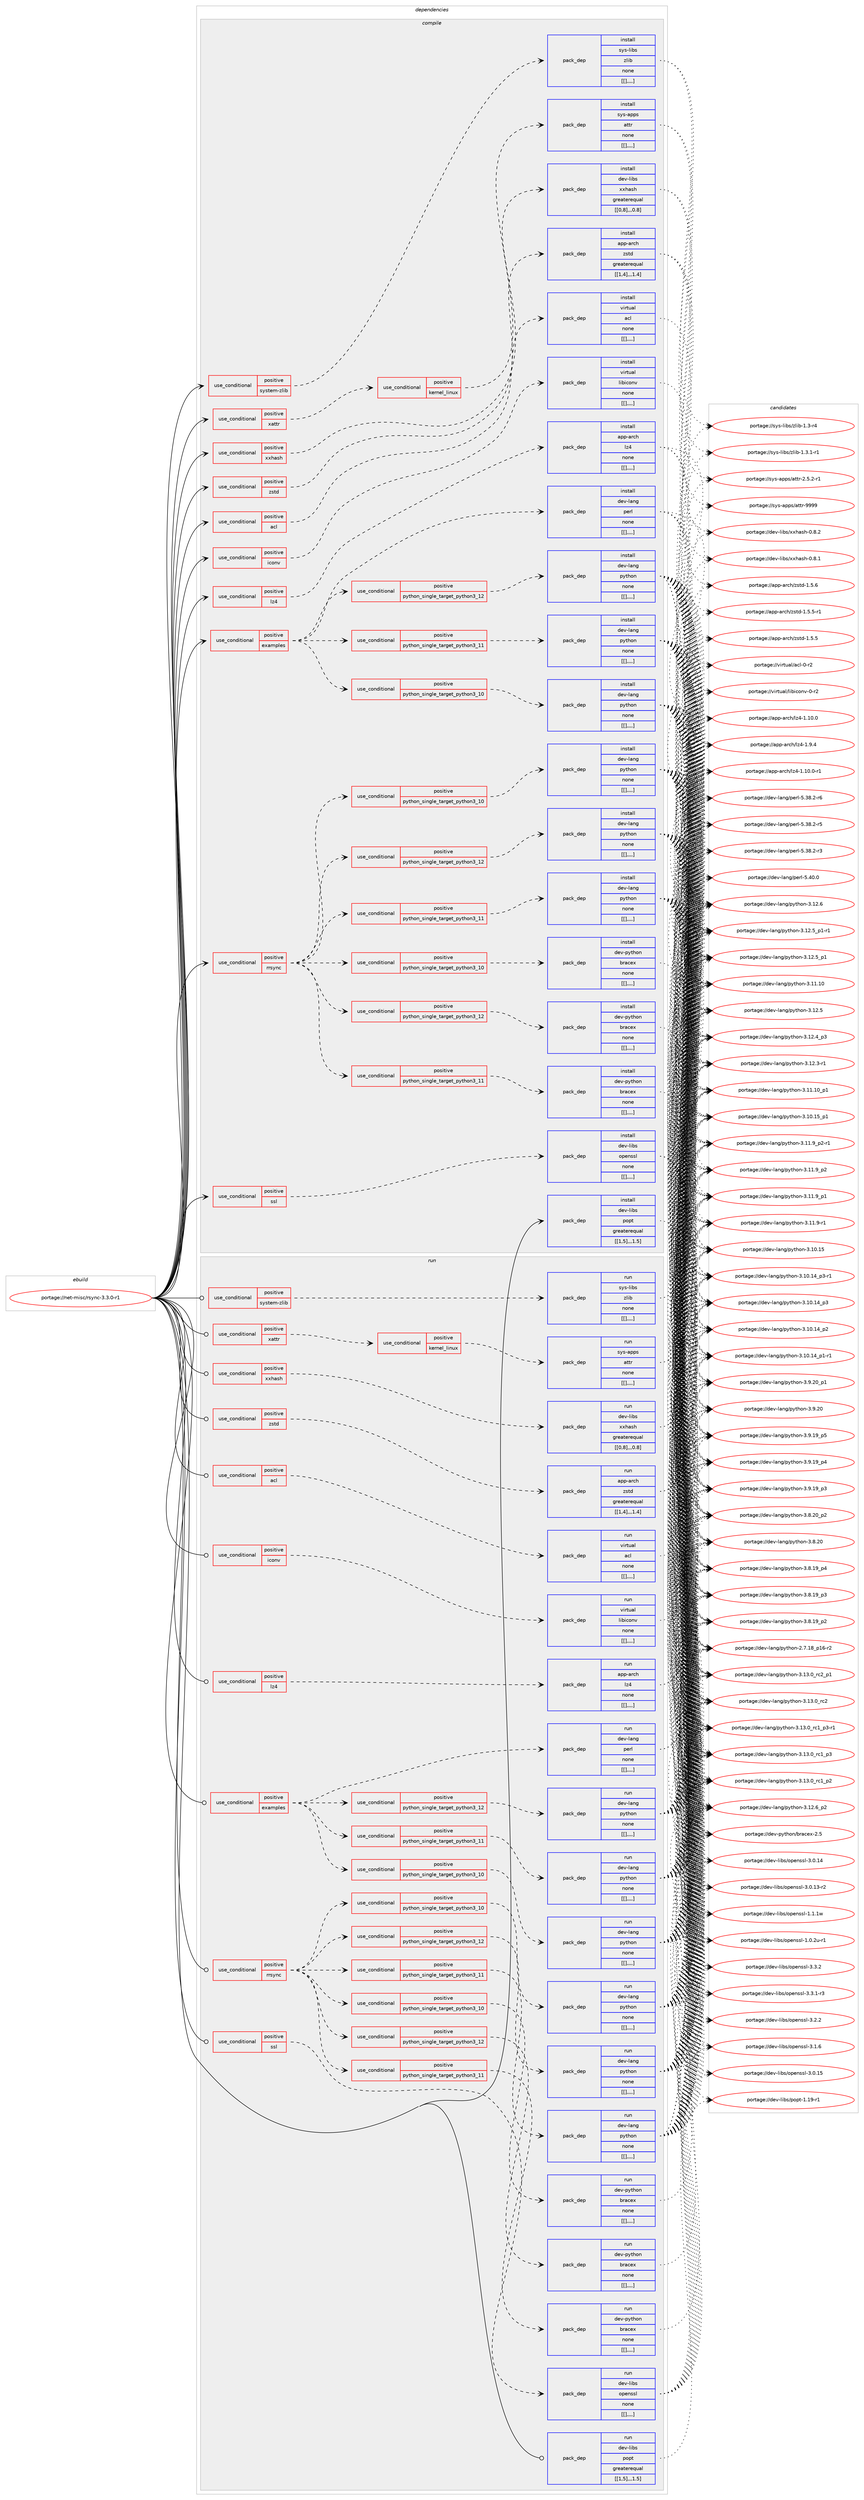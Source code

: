digraph prolog {

# *************
# Graph options
# *************

newrank=true;
concentrate=true;
compound=true;
graph [rankdir=LR,fontname=Helvetica,fontsize=10,ranksep=1.5];#, ranksep=2.5, nodesep=0.2];
edge  [arrowhead=vee];
node  [fontname=Helvetica,fontsize=10];

# **********
# The ebuild
# **********

subgraph cluster_leftcol {
color=gray;
label=<<i>ebuild</i>>;
id [label="portage://net-misc/rsync-3.3.0-r1", color=red, width=4, href="../net-misc/rsync-3.3.0-r1.svg"];
}

# ****************
# The dependencies
# ****************

subgraph cluster_midcol {
color=gray;
label=<<i>dependencies</i>>;
subgraph cluster_compile {
fillcolor="#eeeeee";
style=filled;
label=<<i>compile</i>>;
subgraph cond4167 {
dependency10856 [label=<<TABLE BORDER="0" CELLBORDER="1" CELLSPACING="0" CELLPADDING="4"><TR><TD ROWSPAN="3" CELLPADDING="10">use_conditional</TD></TR><TR><TD>positive</TD></TR><TR><TD>acl</TD></TR></TABLE>>, shape=none, color=red];
subgraph pack6664 {
dependency10857 [label=<<TABLE BORDER="0" CELLBORDER="1" CELLSPACING="0" CELLPADDING="4" WIDTH="220"><TR><TD ROWSPAN="6" CELLPADDING="30">pack_dep</TD></TR><TR><TD WIDTH="110">install</TD></TR><TR><TD>virtual</TD></TR><TR><TD>acl</TD></TR><TR><TD>none</TD></TR><TR><TD>[[],,,,]</TD></TR></TABLE>>, shape=none, color=blue];
}
dependency10856:e -> dependency10857:w [weight=20,style="dashed",arrowhead="vee"];
}
id:e -> dependency10856:w [weight=20,style="solid",arrowhead="vee"];
subgraph cond4168 {
dependency10858 [label=<<TABLE BORDER="0" CELLBORDER="1" CELLSPACING="0" CELLPADDING="4"><TR><TD ROWSPAN="3" CELLPADDING="10">use_conditional</TD></TR><TR><TD>positive</TD></TR><TR><TD>examples</TD></TR></TABLE>>, shape=none, color=red];
subgraph cond4169 {
dependency10859 [label=<<TABLE BORDER="0" CELLBORDER="1" CELLSPACING="0" CELLPADDING="4"><TR><TD ROWSPAN="3" CELLPADDING="10">use_conditional</TD></TR><TR><TD>positive</TD></TR><TR><TD>python_single_target_python3_10</TD></TR></TABLE>>, shape=none, color=red];
subgraph pack6665 {
dependency10860 [label=<<TABLE BORDER="0" CELLBORDER="1" CELLSPACING="0" CELLPADDING="4" WIDTH="220"><TR><TD ROWSPAN="6" CELLPADDING="30">pack_dep</TD></TR><TR><TD WIDTH="110">install</TD></TR><TR><TD>dev-lang</TD></TR><TR><TD>python</TD></TR><TR><TD>none</TD></TR><TR><TD>[[],,,,]</TD></TR></TABLE>>, shape=none, color=blue];
}
dependency10859:e -> dependency10860:w [weight=20,style="dashed",arrowhead="vee"];
}
dependency10858:e -> dependency10859:w [weight=20,style="dashed",arrowhead="vee"];
subgraph cond4170 {
dependency10861 [label=<<TABLE BORDER="0" CELLBORDER="1" CELLSPACING="0" CELLPADDING="4"><TR><TD ROWSPAN="3" CELLPADDING="10">use_conditional</TD></TR><TR><TD>positive</TD></TR><TR><TD>python_single_target_python3_11</TD></TR></TABLE>>, shape=none, color=red];
subgraph pack6666 {
dependency10862 [label=<<TABLE BORDER="0" CELLBORDER="1" CELLSPACING="0" CELLPADDING="4" WIDTH="220"><TR><TD ROWSPAN="6" CELLPADDING="30">pack_dep</TD></TR><TR><TD WIDTH="110">install</TD></TR><TR><TD>dev-lang</TD></TR><TR><TD>python</TD></TR><TR><TD>none</TD></TR><TR><TD>[[],,,,]</TD></TR></TABLE>>, shape=none, color=blue];
}
dependency10861:e -> dependency10862:w [weight=20,style="dashed",arrowhead="vee"];
}
dependency10858:e -> dependency10861:w [weight=20,style="dashed",arrowhead="vee"];
subgraph cond4171 {
dependency10863 [label=<<TABLE BORDER="0" CELLBORDER="1" CELLSPACING="0" CELLPADDING="4"><TR><TD ROWSPAN="3" CELLPADDING="10">use_conditional</TD></TR><TR><TD>positive</TD></TR><TR><TD>python_single_target_python3_12</TD></TR></TABLE>>, shape=none, color=red];
subgraph pack6667 {
dependency10864 [label=<<TABLE BORDER="0" CELLBORDER="1" CELLSPACING="0" CELLPADDING="4" WIDTH="220"><TR><TD ROWSPAN="6" CELLPADDING="30">pack_dep</TD></TR><TR><TD WIDTH="110">install</TD></TR><TR><TD>dev-lang</TD></TR><TR><TD>python</TD></TR><TR><TD>none</TD></TR><TR><TD>[[],,,,]</TD></TR></TABLE>>, shape=none, color=blue];
}
dependency10863:e -> dependency10864:w [weight=20,style="dashed",arrowhead="vee"];
}
dependency10858:e -> dependency10863:w [weight=20,style="dashed",arrowhead="vee"];
subgraph pack6668 {
dependency10865 [label=<<TABLE BORDER="0" CELLBORDER="1" CELLSPACING="0" CELLPADDING="4" WIDTH="220"><TR><TD ROWSPAN="6" CELLPADDING="30">pack_dep</TD></TR><TR><TD WIDTH="110">install</TD></TR><TR><TD>dev-lang</TD></TR><TR><TD>perl</TD></TR><TR><TD>none</TD></TR><TR><TD>[[],,,,]</TD></TR></TABLE>>, shape=none, color=blue];
}
dependency10858:e -> dependency10865:w [weight=20,style="dashed",arrowhead="vee"];
}
id:e -> dependency10858:w [weight=20,style="solid",arrowhead="vee"];
subgraph cond4172 {
dependency10866 [label=<<TABLE BORDER="0" CELLBORDER="1" CELLSPACING="0" CELLPADDING="4"><TR><TD ROWSPAN="3" CELLPADDING="10">use_conditional</TD></TR><TR><TD>positive</TD></TR><TR><TD>iconv</TD></TR></TABLE>>, shape=none, color=red];
subgraph pack6669 {
dependency10867 [label=<<TABLE BORDER="0" CELLBORDER="1" CELLSPACING="0" CELLPADDING="4" WIDTH="220"><TR><TD ROWSPAN="6" CELLPADDING="30">pack_dep</TD></TR><TR><TD WIDTH="110">install</TD></TR><TR><TD>virtual</TD></TR><TR><TD>libiconv</TD></TR><TR><TD>none</TD></TR><TR><TD>[[],,,,]</TD></TR></TABLE>>, shape=none, color=blue];
}
dependency10866:e -> dependency10867:w [weight=20,style="dashed",arrowhead="vee"];
}
id:e -> dependency10866:w [weight=20,style="solid",arrowhead="vee"];
subgraph cond4173 {
dependency10868 [label=<<TABLE BORDER="0" CELLBORDER="1" CELLSPACING="0" CELLPADDING="4"><TR><TD ROWSPAN="3" CELLPADDING="10">use_conditional</TD></TR><TR><TD>positive</TD></TR><TR><TD>lz4</TD></TR></TABLE>>, shape=none, color=red];
subgraph pack6670 {
dependency10869 [label=<<TABLE BORDER="0" CELLBORDER="1" CELLSPACING="0" CELLPADDING="4" WIDTH="220"><TR><TD ROWSPAN="6" CELLPADDING="30">pack_dep</TD></TR><TR><TD WIDTH="110">install</TD></TR><TR><TD>app-arch</TD></TR><TR><TD>lz4</TD></TR><TR><TD>none</TD></TR><TR><TD>[[],,,,]</TD></TR></TABLE>>, shape=none, color=blue];
}
dependency10868:e -> dependency10869:w [weight=20,style="dashed",arrowhead="vee"];
}
id:e -> dependency10868:w [weight=20,style="solid",arrowhead="vee"];
subgraph cond4174 {
dependency10870 [label=<<TABLE BORDER="0" CELLBORDER="1" CELLSPACING="0" CELLPADDING="4"><TR><TD ROWSPAN="3" CELLPADDING="10">use_conditional</TD></TR><TR><TD>positive</TD></TR><TR><TD>rrsync</TD></TR></TABLE>>, shape=none, color=red];
subgraph cond4175 {
dependency10871 [label=<<TABLE BORDER="0" CELLBORDER="1" CELLSPACING="0" CELLPADDING="4"><TR><TD ROWSPAN="3" CELLPADDING="10">use_conditional</TD></TR><TR><TD>positive</TD></TR><TR><TD>python_single_target_python3_10</TD></TR></TABLE>>, shape=none, color=red];
subgraph pack6671 {
dependency10872 [label=<<TABLE BORDER="0" CELLBORDER="1" CELLSPACING="0" CELLPADDING="4" WIDTH="220"><TR><TD ROWSPAN="6" CELLPADDING="30">pack_dep</TD></TR><TR><TD WIDTH="110">install</TD></TR><TR><TD>dev-lang</TD></TR><TR><TD>python</TD></TR><TR><TD>none</TD></TR><TR><TD>[[],,,,]</TD></TR></TABLE>>, shape=none, color=blue];
}
dependency10871:e -> dependency10872:w [weight=20,style="dashed",arrowhead="vee"];
}
dependency10870:e -> dependency10871:w [weight=20,style="dashed",arrowhead="vee"];
subgraph cond4176 {
dependency10873 [label=<<TABLE BORDER="0" CELLBORDER="1" CELLSPACING="0" CELLPADDING="4"><TR><TD ROWSPAN="3" CELLPADDING="10">use_conditional</TD></TR><TR><TD>positive</TD></TR><TR><TD>python_single_target_python3_11</TD></TR></TABLE>>, shape=none, color=red];
subgraph pack6672 {
dependency10874 [label=<<TABLE BORDER="0" CELLBORDER="1" CELLSPACING="0" CELLPADDING="4" WIDTH="220"><TR><TD ROWSPAN="6" CELLPADDING="30">pack_dep</TD></TR><TR><TD WIDTH="110">install</TD></TR><TR><TD>dev-lang</TD></TR><TR><TD>python</TD></TR><TR><TD>none</TD></TR><TR><TD>[[],,,,]</TD></TR></TABLE>>, shape=none, color=blue];
}
dependency10873:e -> dependency10874:w [weight=20,style="dashed",arrowhead="vee"];
}
dependency10870:e -> dependency10873:w [weight=20,style="dashed",arrowhead="vee"];
subgraph cond4177 {
dependency10875 [label=<<TABLE BORDER="0" CELLBORDER="1" CELLSPACING="0" CELLPADDING="4"><TR><TD ROWSPAN="3" CELLPADDING="10">use_conditional</TD></TR><TR><TD>positive</TD></TR><TR><TD>python_single_target_python3_12</TD></TR></TABLE>>, shape=none, color=red];
subgraph pack6673 {
dependency10876 [label=<<TABLE BORDER="0" CELLBORDER="1" CELLSPACING="0" CELLPADDING="4" WIDTH="220"><TR><TD ROWSPAN="6" CELLPADDING="30">pack_dep</TD></TR><TR><TD WIDTH="110">install</TD></TR><TR><TD>dev-lang</TD></TR><TR><TD>python</TD></TR><TR><TD>none</TD></TR><TR><TD>[[],,,,]</TD></TR></TABLE>>, shape=none, color=blue];
}
dependency10875:e -> dependency10876:w [weight=20,style="dashed",arrowhead="vee"];
}
dependency10870:e -> dependency10875:w [weight=20,style="dashed",arrowhead="vee"];
subgraph cond4178 {
dependency10877 [label=<<TABLE BORDER="0" CELLBORDER="1" CELLSPACING="0" CELLPADDING="4"><TR><TD ROWSPAN="3" CELLPADDING="10">use_conditional</TD></TR><TR><TD>positive</TD></TR><TR><TD>python_single_target_python3_10</TD></TR></TABLE>>, shape=none, color=red];
subgraph pack6674 {
dependency10878 [label=<<TABLE BORDER="0" CELLBORDER="1" CELLSPACING="0" CELLPADDING="4" WIDTH="220"><TR><TD ROWSPAN="6" CELLPADDING="30">pack_dep</TD></TR><TR><TD WIDTH="110">install</TD></TR><TR><TD>dev-python</TD></TR><TR><TD>bracex</TD></TR><TR><TD>none</TD></TR><TR><TD>[[],,,,]</TD></TR></TABLE>>, shape=none, color=blue];
}
dependency10877:e -> dependency10878:w [weight=20,style="dashed",arrowhead="vee"];
}
dependency10870:e -> dependency10877:w [weight=20,style="dashed",arrowhead="vee"];
subgraph cond4179 {
dependency10879 [label=<<TABLE BORDER="0" CELLBORDER="1" CELLSPACING="0" CELLPADDING="4"><TR><TD ROWSPAN="3" CELLPADDING="10">use_conditional</TD></TR><TR><TD>positive</TD></TR><TR><TD>python_single_target_python3_11</TD></TR></TABLE>>, shape=none, color=red];
subgraph pack6675 {
dependency10880 [label=<<TABLE BORDER="0" CELLBORDER="1" CELLSPACING="0" CELLPADDING="4" WIDTH="220"><TR><TD ROWSPAN="6" CELLPADDING="30">pack_dep</TD></TR><TR><TD WIDTH="110">install</TD></TR><TR><TD>dev-python</TD></TR><TR><TD>bracex</TD></TR><TR><TD>none</TD></TR><TR><TD>[[],,,,]</TD></TR></TABLE>>, shape=none, color=blue];
}
dependency10879:e -> dependency10880:w [weight=20,style="dashed",arrowhead="vee"];
}
dependency10870:e -> dependency10879:w [weight=20,style="dashed",arrowhead="vee"];
subgraph cond4180 {
dependency10881 [label=<<TABLE BORDER="0" CELLBORDER="1" CELLSPACING="0" CELLPADDING="4"><TR><TD ROWSPAN="3" CELLPADDING="10">use_conditional</TD></TR><TR><TD>positive</TD></TR><TR><TD>python_single_target_python3_12</TD></TR></TABLE>>, shape=none, color=red];
subgraph pack6676 {
dependency10882 [label=<<TABLE BORDER="0" CELLBORDER="1" CELLSPACING="0" CELLPADDING="4" WIDTH="220"><TR><TD ROWSPAN="6" CELLPADDING="30">pack_dep</TD></TR><TR><TD WIDTH="110">install</TD></TR><TR><TD>dev-python</TD></TR><TR><TD>bracex</TD></TR><TR><TD>none</TD></TR><TR><TD>[[],,,,]</TD></TR></TABLE>>, shape=none, color=blue];
}
dependency10881:e -> dependency10882:w [weight=20,style="dashed",arrowhead="vee"];
}
dependency10870:e -> dependency10881:w [weight=20,style="dashed",arrowhead="vee"];
}
id:e -> dependency10870:w [weight=20,style="solid",arrowhead="vee"];
subgraph cond4181 {
dependency10883 [label=<<TABLE BORDER="0" CELLBORDER="1" CELLSPACING="0" CELLPADDING="4"><TR><TD ROWSPAN="3" CELLPADDING="10">use_conditional</TD></TR><TR><TD>positive</TD></TR><TR><TD>ssl</TD></TR></TABLE>>, shape=none, color=red];
subgraph pack6677 {
dependency10884 [label=<<TABLE BORDER="0" CELLBORDER="1" CELLSPACING="0" CELLPADDING="4" WIDTH="220"><TR><TD ROWSPAN="6" CELLPADDING="30">pack_dep</TD></TR><TR><TD WIDTH="110">install</TD></TR><TR><TD>dev-libs</TD></TR><TR><TD>openssl</TD></TR><TR><TD>none</TD></TR><TR><TD>[[],,,,]</TD></TR></TABLE>>, shape=none, color=blue];
}
dependency10883:e -> dependency10884:w [weight=20,style="dashed",arrowhead="vee"];
}
id:e -> dependency10883:w [weight=20,style="solid",arrowhead="vee"];
subgraph cond4182 {
dependency10885 [label=<<TABLE BORDER="0" CELLBORDER="1" CELLSPACING="0" CELLPADDING="4"><TR><TD ROWSPAN="3" CELLPADDING="10">use_conditional</TD></TR><TR><TD>positive</TD></TR><TR><TD>system-zlib</TD></TR></TABLE>>, shape=none, color=red];
subgraph pack6678 {
dependency10886 [label=<<TABLE BORDER="0" CELLBORDER="1" CELLSPACING="0" CELLPADDING="4" WIDTH="220"><TR><TD ROWSPAN="6" CELLPADDING="30">pack_dep</TD></TR><TR><TD WIDTH="110">install</TD></TR><TR><TD>sys-libs</TD></TR><TR><TD>zlib</TD></TR><TR><TD>none</TD></TR><TR><TD>[[],,,,]</TD></TR></TABLE>>, shape=none, color=blue];
}
dependency10885:e -> dependency10886:w [weight=20,style="dashed",arrowhead="vee"];
}
id:e -> dependency10885:w [weight=20,style="solid",arrowhead="vee"];
subgraph cond4183 {
dependency10887 [label=<<TABLE BORDER="0" CELLBORDER="1" CELLSPACING="0" CELLPADDING="4"><TR><TD ROWSPAN="3" CELLPADDING="10">use_conditional</TD></TR><TR><TD>positive</TD></TR><TR><TD>xattr</TD></TR></TABLE>>, shape=none, color=red];
subgraph cond4184 {
dependency10888 [label=<<TABLE BORDER="0" CELLBORDER="1" CELLSPACING="0" CELLPADDING="4"><TR><TD ROWSPAN="3" CELLPADDING="10">use_conditional</TD></TR><TR><TD>positive</TD></TR><TR><TD>kernel_linux</TD></TR></TABLE>>, shape=none, color=red];
subgraph pack6679 {
dependency10889 [label=<<TABLE BORDER="0" CELLBORDER="1" CELLSPACING="0" CELLPADDING="4" WIDTH="220"><TR><TD ROWSPAN="6" CELLPADDING="30">pack_dep</TD></TR><TR><TD WIDTH="110">install</TD></TR><TR><TD>sys-apps</TD></TR><TR><TD>attr</TD></TR><TR><TD>none</TD></TR><TR><TD>[[],,,,]</TD></TR></TABLE>>, shape=none, color=blue];
}
dependency10888:e -> dependency10889:w [weight=20,style="dashed",arrowhead="vee"];
}
dependency10887:e -> dependency10888:w [weight=20,style="dashed",arrowhead="vee"];
}
id:e -> dependency10887:w [weight=20,style="solid",arrowhead="vee"];
subgraph cond4185 {
dependency10890 [label=<<TABLE BORDER="0" CELLBORDER="1" CELLSPACING="0" CELLPADDING="4"><TR><TD ROWSPAN="3" CELLPADDING="10">use_conditional</TD></TR><TR><TD>positive</TD></TR><TR><TD>xxhash</TD></TR></TABLE>>, shape=none, color=red];
subgraph pack6680 {
dependency10891 [label=<<TABLE BORDER="0" CELLBORDER="1" CELLSPACING="0" CELLPADDING="4" WIDTH="220"><TR><TD ROWSPAN="6" CELLPADDING="30">pack_dep</TD></TR><TR><TD WIDTH="110">install</TD></TR><TR><TD>dev-libs</TD></TR><TR><TD>xxhash</TD></TR><TR><TD>greaterequal</TD></TR><TR><TD>[[0,8],,,0.8]</TD></TR></TABLE>>, shape=none, color=blue];
}
dependency10890:e -> dependency10891:w [weight=20,style="dashed",arrowhead="vee"];
}
id:e -> dependency10890:w [weight=20,style="solid",arrowhead="vee"];
subgraph cond4186 {
dependency10892 [label=<<TABLE BORDER="0" CELLBORDER="1" CELLSPACING="0" CELLPADDING="4"><TR><TD ROWSPAN="3" CELLPADDING="10">use_conditional</TD></TR><TR><TD>positive</TD></TR><TR><TD>zstd</TD></TR></TABLE>>, shape=none, color=red];
subgraph pack6681 {
dependency10893 [label=<<TABLE BORDER="0" CELLBORDER="1" CELLSPACING="0" CELLPADDING="4" WIDTH="220"><TR><TD ROWSPAN="6" CELLPADDING="30">pack_dep</TD></TR><TR><TD WIDTH="110">install</TD></TR><TR><TD>app-arch</TD></TR><TR><TD>zstd</TD></TR><TR><TD>greaterequal</TD></TR><TR><TD>[[1,4],,,1.4]</TD></TR></TABLE>>, shape=none, color=blue];
}
dependency10892:e -> dependency10893:w [weight=20,style="dashed",arrowhead="vee"];
}
id:e -> dependency10892:w [weight=20,style="solid",arrowhead="vee"];
subgraph pack6682 {
dependency10894 [label=<<TABLE BORDER="0" CELLBORDER="1" CELLSPACING="0" CELLPADDING="4" WIDTH="220"><TR><TD ROWSPAN="6" CELLPADDING="30">pack_dep</TD></TR><TR><TD WIDTH="110">install</TD></TR><TR><TD>dev-libs</TD></TR><TR><TD>popt</TD></TR><TR><TD>greaterequal</TD></TR><TR><TD>[[1,5],,,1.5]</TD></TR></TABLE>>, shape=none, color=blue];
}
id:e -> dependency10894:w [weight=20,style="solid",arrowhead="vee"];
}
subgraph cluster_compileandrun {
fillcolor="#eeeeee";
style=filled;
label=<<i>compile and run</i>>;
}
subgraph cluster_run {
fillcolor="#eeeeee";
style=filled;
label=<<i>run</i>>;
subgraph cond4187 {
dependency10895 [label=<<TABLE BORDER="0" CELLBORDER="1" CELLSPACING="0" CELLPADDING="4"><TR><TD ROWSPAN="3" CELLPADDING="10">use_conditional</TD></TR><TR><TD>positive</TD></TR><TR><TD>acl</TD></TR></TABLE>>, shape=none, color=red];
subgraph pack6683 {
dependency10896 [label=<<TABLE BORDER="0" CELLBORDER="1" CELLSPACING="0" CELLPADDING="4" WIDTH="220"><TR><TD ROWSPAN="6" CELLPADDING="30">pack_dep</TD></TR><TR><TD WIDTH="110">run</TD></TR><TR><TD>virtual</TD></TR><TR><TD>acl</TD></TR><TR><TD>none</TD></TR><TR><TD>[[],,,,]</TD></TR></TABLE>>, shape=none, color=blue];
}
dependency10895:e -> dependency10896:w [weight=20,style="dashed",arrowhead="vee"];
}
id:e -> dependency10895:w [weight=20,style="solid",arrowhead="odot"];
subgraph cond4188 {
dependency10897 [label=<<TABLE BORDER="0" CELLBORDER="1" CELLSPACING="0" CELLPADDING="4"><TR><TD ROWSPAN="3" CELLPADDING="10">use_conditional</TD></TR><TR><TD>positive</TD></TR><TR><TD>examples</TD></TR></TABLE>>, shape=none, color=red];
subgraph cond4189 {
dependency10898 [label=<<TABLE BORDER="0" CELLBORDER="1" CELLSPACING="0" CELLPADDING="4"><TR><TD ROWSPAN="3" CELLPADDING="10">use_conditional</TD></TR><TR><TD>positive</TD></TR><TR><TD>python_single_target_python3_10</TD></TR></TABLE>>, shape=none, color=red];
subgraph pack6684 {
dependency10899 [label=<<TABLE BORDER="0" CELLBORDER="1" CELLSPACING="0" CELLPADDING="4" WIDTH="220"><TR><TD ROWSPAN="6" CELLPADDING="30">pack_dep</TD></TR><TR><TD WIDTH="110">run</TD></TR><TR><TD>dev-lang</TD></TR><TR><TD>python</TD></TR><TR><TD>none</TD></TR><TR><TD>[[],,,,]</TD></TR></TABLE>>, shape=none, color=blue];
}
dependency10898:e -> dependency10899:w [weight=20,style="dashed",arrowhead="vee"];
}
dependency10897:e -> dependency10898:w [weight=20,style="dashed",arrowhead="vee"];
subgraph cond4190 {
dependency10900 [label=<<TABLE BORDER="0" CELLBORDER="1" CELLSPACING="0" CELLPADDING="4"><TR><TD ROWSPAN="3" CELLPADDING="10">use_conditional</TD></TR><TR><TD>positive</TD></TR><TR><TD>python_single_target_python3_11</TD></TR></TABLE>>, shape=none, color=red];
subgraph pack6685 {
dependency10901 [label=<<TABLE BORDER="0" CELLBORDER="1" CELLSPACING="0" CELLPADDING="4" WIDTH="220"><TR><TD ROWSPAN="6" CELLPADDING="30">pack_dep</TD></TR><TR><TD WIDTH="110">run</TD></TR><TR><TD>dev-lang</TD></TR><TR><TD>python</TD></TR><TR><TD>none</TD></TR><TR><TD>[[],,,,]</TD></TR></TABLE>>, shape=none, color=blue];
}
dependency10900:e -> dependency10901:w [weight=20,style="dashed",arrowhead="vee"];
}
dependency10897:e -> dependency10900:w [weight=20,style="dashed",arrowhead="vee"];
subgraph cond4191 {
dependency10902 [label=<<TABLE BORDER="0" CELLBORDER="1" CELLSPACING="0" CELLPADDING="4"><TR><TD ROWSPAN="3" CELLPADDING="10">use_conditional</TD></TR><TR><TD>positive</TD></TR><TR><TD>python_single_target_python3_12</TD></TR></TABLE>>, shape=none, color=red];
subgraph pack6686 {
dependency10903 [label=<<TABLE BORDER="0" CELLBORDER="1" CELLSPACING="0" CELLPADDING="4" WIDTH="220"><TR><TD ROWSPAN="6" CELLPADDING="30">pack_dep</TD></TR><TR><TD WIDTH="110">run</TD></TR><TR><TD>dev-lang</TD></TR><TR><TD>python</TD></TR><TR><TD>none</TD></TR><TR><TD>[[],,,,]</TD></TR></TABLE>>, shape=none, color=blue];
}
dependency10902:e -> dependency10903:w [weight=20,style="dashed",arrowhead="vee"];
}
dependency10897:e -> dependency10902:w [weight=20,style="dashed",arrowhead="vee"];
subgraph pack6687 {
dependency10904 [label=<<TABLE BORDER="0" CELLBORDER="1" CELLSPACING="0" CELLPADDING="4" WIDTH="220"><TR><TD ROWSPAN="6" CELLPADDING="30">pack_dep</TD></TR><TR><TD WIDTH="110">run</TD></TR><TR><TD>dev-lang</TD></TR><TR><TD>perl</TD></TR><TR><TD>none</TD></TR><TR><TD>[[],,,,]</TD></TR></TABLE>>, shape=none, color=blue];
}
dependency10897:e -> dependency10904:w [weight=20,style="dashed",arrowhead="vee"];
}
id:e -> dependency10897:w [weight=20,style="solid",arrowhead="odot"];
subgraph cond4192 {
dependency10905 [label=<<TABLE BORDER="0" CELLBORDER="1" CELLSPACING="0" CELLPADDING="4"><TR><TD ROWSPAN="3" CELLPADDING="10">use_conditional</TD></TR><TR><TD>positive</TD></TR><TR><TD>iconv</TD></TR></TABLE>>, shape=none, color=red];
subgraph pack6688 {
dependency10906 [label=<<TABLE BORDER="0" CELLBORDER="1" CELLSPACING="0" CELLPADDING="4" WIDTH="220"><TR><TD ROWSPAN="6" CELLPADDING="30">pack_dep</TD></TR><TR><TD WIDTH="110">run</TD></TR><TR><TD>virtual</TD></TR><TR><TD>libiconv</TD></TR><TR><TD>none</TD></TR><TR><TD>[[],,,,]</TD></TR></TABLE>>, shape=none, color=blue];
}
dependency10905:e -> dependency10906:w [weight=20,style="dashed",arrowhead="vee"];
}
id:e -> dependency10905:w [weight=20,style="solid",arrowhead="odot"];
subgraph cond4193 {
dependency10907 [label=<<TABLE BORDER="0" CELLBORDER="1" CELLSPACING="0" CELLPADDING="4"><TR><TD ROWSPAN="3" CELLPADDING="10">use_conditional</TD></TR><TR><TD>positive</TD></TR><TR><TD>lz4</TD></TR></TABLE>>, shape=none, color=red];
subgraph pack6689 {
dependency10908 [label=<<TABLE BORDER="0" CELLBORDER="1" CELLSPACING="0" CELLPADDING="4" WIDTH="220"><TR><TD ROWSPAN="6" CELLPADDING="30">pack_dep</TD></TR><TR><TD WIDTH="110">run</TD></TR><TR><TD>app-arch</TD></TR><TR><TD>lz4</TD></TR><TR><TD>none</TD></TR><TR><TD>[[],,,,]</TD></TR></TABLE>>, shape=none, color=blue];
}
dependency10907:e -> dependency10908:w [weight=20,style="dashed",arrowhead="vee"];
}
id:e -> dependency10907:w [weight=20,style="solid",arrowhead="odot"];
subgraph cond4194 {
dependency10909 [label=<<TABLE BORDER="0" CELLBORDER="1" CELLSPACING="0" CELLPADDING="4"><TR><TD ROWSPAN="3" CELLPADDING="10">use_conditional</TD></TR><TR><TD>positive</TD></TR><TR><TD>rrsync</TD></TR></TABLE>>, shape=none, color=red];
subgraph cond4195 {
dependency10910 [label=<<TABLE BORDER="0" CELLBORDER="1" CELLSPACING="0" CELLPADDING="4"><TR><TD ROWSPAN="3" CELLPADDING="10">use_conditional</TD></TR><TR><TD>positive</TD></TR><TR><TD>python_single_target_python3_10</TD></TR></TABLE>>, shape=none, color=red];
subgraph pack6690 {
dependency10911 [label=<<TABLE BORDER="0" CELLBORDER="1" CELLSPACING="0" CELLPADDING="4" WIDTH="220"><TR><TD ROWSPAN="6" CELLPADDING="30">pack_dep</TD></TR><TR><TD WIDTH="110">run</TD></TR><TR><TD>dev-lang</TD></TR><TR><TD>python</TD></TR><TR><TD>none</TD></TR><TR><TD>[[],,,,]</TD></TR></TABLE>>, shape=none, color=blue];
}
dependency10910:e -> dependency10911:w [weight=20,style="dashed",arrowhead="vee"];
}
dependency10909:e -> dependency10910:w [weight=20,style="dashed",arrowhead="vee"];
subgraph cond4196 {
dependency10912 [label=<<TABLE BORDER="0" CELLBORDER="1" CELLSPACING="0" CELLPADDING="4"><TR><TD ROWSPAN="3" CELLPADDING="10">use_conditional</TD></TR><TR><TD>positive</TD></TR><TR><TD>python_single_target_python3_11</TD></TR></TABLE>>, shape=none, color=red];
subgraph pack6691 {
dependency10913 [label=<<TABLE BORDER="0" CELLBORDER="1" CELLSPACING="0" CELLPADDING="4" WIDTH="220"><TR><TD ROWSPAN="6" CELLPADDING="30">pack_dep</TD></TR><TR><TD WIDTH="110">run</TD></TR><TR><TD>dev-lang</TD></TR><TR><TD>python</TD></TR><TR><TD>none</TD></TR><TR><TD>[[],,,,]</TD></TR></TABLE>>, shape=none, color=blue];
}
dependency10912:e -> dependency10913:w [weight=20,style="dashed",arrowhead="vee"];
}
dependency10909:e -> dependency10912:w [weight=20,style="dashed",arrowhead="vee"];
subgraph cond4197 {
dependency10914 [label=<<TABLE BORDER="0" CELLBORDER="1" CELLSPACING="0" CELLPADDING="4"><TR><TD ROWSPAN="3" CELLPADDING="10">use_conditional</TD></TR><TR><TD>positive</TD></TR><TR><TD>python_single_target_python3_12</TD></TR></TABLE>>, shape=none, color=red];
subgraph pack6692 {
dependency10915 [label=<<TABLE BORDER="0" CELLBORDER="1" CELLSPACING="0" CELLPADDING="4" WIDTH="220"><TR><TD ROWSPAN="6" CELLPADDING="30">pack_dep</TD></TR><TR><TD WIDTH="110">run</TD></TR><TR><TD>dev-lang</TD></TR><TR><TD>python</TD></TR><TR><TD>none</TD></TR><TR><TD>[[],,,,]</TD></TR></TABLE>>, shape=none, color=blue];
}
dependency10914:e -> dependency10915:w [weight=20,style="dashed",arrowhead="vee"];
}
dependency10909:e -> dependency10914:w [weight=20,style="dashed",arrowhead="vee"];
subgraph cond4198 {
dependency10916 [label=<<TABLE BORDER="0" CELLBORDER="1" CELLSPACING="0" CELLPADDING="4"><TR><TD ROWSPAN="3" CELLPADDING="10">use_conditional</TD></TR><TR><TD>positive</TD></TR><TR><TD>python_single_target_python3_10</TD></TR></TABLE>>, shape=none, color=red];
subgraph pack6693 {
dependency10917 [label=<<TABLE BORDER="0" CELLBORDER="1" CELLSPACING="0" CELLPADDING="4" WIDTH="220"><TR><TD ROWSPAN="6" CELLPADDING="30">pack_dep</TD></TR><TR><TD WIDTH="110">run</TD></TR><TR><TD>dev-python</TD></TR><TR><TD>bracex</TD></TR><TR><TD>none</TD></TR><TR><TD>[[],,,,]</TD></TR></TABLE>>, shape=none, color=blue];
}
dependency10916:e -> dependency10917:w [weight=20,style="dashed",arrowhead="vee"];
}
dependency10909:e -> dependency10916:w [weight=20,style="dashed",arrowhead="vee"];
subgraph cond4199 {
dependency10918 [label=<<TABLE BORDER="0" CELLBORDER="1" CELLSPACING="0" CELLPADDING="4"><TR><TD ROWSPAN="3" CELLPADDING="10">use_conditional</TD></TR><TR><TD>positive</TD></TR><TR><TD>python_single_target_python3_11</TD></TR></TABLE>>, shape=none, color=red];
subgraph pack6694 {
dependency10919 [label=<<TABLE BORDER="0" CELLBORDER="1" CELLSPACING="0" CELLPADDING="4" WIDTH="220"><TR><TD ROWSPAN="6" CELLPADDING="30">pack_dep</TD></TR><TR><TD WIDTH="110">run</TD></TR><TR><TD>dev-python</TD></TR><TR><TD>bracex</TD></TR><TR><TD>none</TD></TR><TR><TD>[[],,,,]</TD></TR></TABLE>>, shape=none, color=blue];
}
dependency10918:e -> dependency10919:w [weight=20,style="dashed",arrowhead="vee"];
}
dependency10909:e -> dependency10918:w [weight=20,style="dashed",arrowhead="vee"];
subgraph cond4200 {
dependency10920 [label=<<TABLE BORDER="0" CELLBORDER="1" CELLSPACING="0" CELLPADDING="4"><TR><TD ROWSPAN="3" CELLPADDING="10">use_conditional</TD></TR><TR><TD>positive</TD></TR><TR><TD>python_single_target_python3_12</TD></TR></TABLE>>, shape=none, color=red];
subgraph pack6695 {
dependency10921 [label=<<TABLE BORDER="0" CELLBORDER="1" CELLSPACING="0" CELLPADDING="4" WIDTH="220"><TR><TD ROWSPAN="6" CELLPADDING="30">pack_dep</TD></TR><TR><TD WIDTH="110">run</TD></TR><TR><TD>dev-python</TD></TR><TR><TD>bracex</TD></TR><TR><TD>none</TD></TR><TR><TD>[[],,,,]</TD></TR></TABLE>>, shape=none, color=blue];
}
dependency10920:e -> dependency10921:w [weight=20,style="dashed",arrowhead="vee"];
}
dependency10909:e -> dependency10920:w [weight=20,style="dashed",arrowhead="vee"];
}
id:e -> dependency10909:w [weight=20,style="solid",arrowhead="odot"];
subgraph cond4201 {
dependency10922 [label=<<TABLE BORDER="0" CELLBORDER="1" CELLSPACING="0" CELLPADDING="4"><TR><TD ROWSPAN="3" CELLPADDING="10">use_conditional</TD></TR><TR><TD>positive</TD></TR><TR><TD>ssl</TD></TR></TABLE>>, shape=none, color=red];
subgraph pack6696 {
dependency10923 [label=<<TABLE BORDER="0" CELLBORDER="1" CELLSPACING="0" CELLPADDING="4" WIDTH="220"><TR><TD ROWSPAN="6" CELLPADDING="30">pack_dep</TD></TR><TR><TD WIDTH="110">run</TD></TR><TR><TD>dev-libs</TD></TR><TR><TD>openssl</TD></TR><TR><TD>none</TD></TR><TR><TD>[[],,,,]</TD></TR></TABLE>>, shape=none, color=blue];
}
dependency10922:e -> dependency10923:w [weight=20,style="dashed",arrowhead="vee"];
}
id:e -> dependency10922:w [weight=20,style="solid",arrowhead="odot"];
subgraph cond4202 {
dependency10924 [label=<<TABLE BORDER="0" CELLBORDER="1" CELLSPACING="0" CELLPADDING="4"><TR><TD ROWSPAN="3" CELLPADDING="10">use_conditional</TD></TR><TR><TD>positive</TD></TR><TR><TD>system-zlib</TD></TR></TABLE>>, shape=none, color=red];
subgraph pack6697 {
dependency10925 [label=<<TABLE BORDER="0" CELLBORDER="1" CELLSPACING="0" CELLPADDING="4" WIDTH="220"><TR><TD ROWSPAN="6" CELLPADDING="30">pack_dep</TD></TR><TR><TD WIDTH="110">run</TD></TR><TR><TD>sys-libs</TD></TR><TR><TD>zlib</TD></TR><TR><TD>none</TD></TR><TR><TD>[[],,,,]</TD></TR></TABLE>>, shape=none, color=blue];
}
dependency10924:e -> dependency10925:w [weight=20,style="dashed",arrowhead="vee"];
}
id:e -> dependency10924:w [weight=20,style="solid",arrowhead="odot"];
subgraph cond4203 {
dependency10926 [label=<<TABLE BORDER="0" CELLBORDER="1" CELLSPACING="0" CELLPADDING="4"><TR><TD ROWSPAN="3" CELLPADDING="10">use_conditional</TD></TR><TR><TD>positive</TD></TR><TR><TD>xattr</TD></TR></TABLE>>, shape=none, color=red];
subgraph cond4204 {
dependency10927 [label=<<TABLE BORDER="0" CELLBORDER="1" CELLSPACING="0" CELLPADDING="4"><TR><TD ROWSPAN="3" CELLPADDING="10">use_conditional</TD></TR><TR><TD>positive</TD></TR><TR><TD>kernel_linux</TD></TR></TABLE>>, shape=none, color=red];
subgraph pack6698 {
dependency10928 [label=<<TABLE BORDER="0" CELLBORDER="1" CELLSPACING="0" CELLPADDING="4" WIDTH="220"><TR><TD ROWSPAN="6" CELLPADDING="30">pack_dep</TD></TR><TR><TD WIDTH="110">run</TD></TR><TR><TD>sys-apps</TD></TR><TR><TD>attr</TD></TR><TR><TD>none</TD></TR><TR><TD>[[],,,,]</TD></TR></TABLE>>, shape=none, color=blue];
}
dependency10927:e -> dependency10928:w [weight=20,style="dashed",arrowhead="vee"];
}
dependency10926:e -> dependency10927:w [weight=20,style="dashed",arrowhead="vee"];
}
id:e -> dependency10926:w [weight=20,style="solid",arrowhead="odot"];
subgraph cond4205 {
dependency10929 [label=<<TABLE BORDER="0" CELLBORDER="1" CELLSPACING="0" CELLPADDING="4"><TR><TD ROWSPAN="3" CELLPADDING="10">use_conditional</TD></TR><TR><TD>positive</TD></TR><TR><TD>xxhash</TD></TR></TABLE>>, shape=none, color=red];
subgraph pack6699 {
dependency10930 [label=<<TABLE BORDER="0" CELLBORDER="1" CELLSPACING="0" CELLPADDING="4" WIDTH="220"><TR><TD ROWSPAN="6" CELLPADDING="30">pack_dep</TD></TR><TR><TD WIDTH="110">run</TD></TR><TR><TD>dev-libs</TD></TR><TR><TD>xxhash</TD></TR><TR><TD>greaterequal</TD></TR><TR><TD>[[0,8],,,0.8]</TD></TR></TABLE>>, shape=none, color=blue];
}
dependency10929:e -> dependency10930:w [weight=20,style="dashed",arrowhead="vee"];
}
id:e -> dependency10929:w [weight=20,style="solid",arrowhead="odot"];
subgraph cond4206 {
dependency10931 [label=<<TABLE BORDER="0" CELLBORDER="1" CELLSPACING="0" CELLPADDING="4"><TR><TD ROWSPAN="3" CELLPADDING="10">use_conditional</TD></TR><TR><TD>positive</TD></TR><TR><TD>zstd</TD></TR></TABLE>>, shape=none, color=red];
subgraph pack6700 {
dependency10932 [label=<<TABLE BORDER="0" CELLBORDER="1" CELLSPACING="0" CELLPADDING="4" WIDTH="220"><TR><TD ROWSPAN="6" CELLPADDING="30">pack_dep</TD></TR><TR><TD WIDTH="110">run</TD></TR><TR><TD>app-arch</TD></TR><TR><TD>zstd</TD></TR><TR><TD>greaterequal</TD></TR><TR><TD>[[1,4],,,1.4]</TD></TR></TABLE>>, shape=none, color=blue];
}
dependency10931:e -> dependency10932:w [weight=20,style="dashed",arrowhead="vee"];
}
id:e -> dependency10931:w [weight=20,style="solid",arrowhead="odot"];
subgraph pack6701 {
dependency10933 [label=<<TABLE BORDER="0" CELLBORDER="1" CELLSPACING="0" CELLPADDING="4" WIDTH="220"><TR><TD ROWSPAN="6" CELLPADDING="30">pack_dep</TD></TR><TR><TD WIDTH="110">run</TD></TR><TR><TD>dev-libs</TD></TR><TR><TD>popt</TD></TR><TR><TD>greaterequal</TD></TR><TR><TD>[[1,5],,,1.5]</TD></TR></TABLE>>, shape=none, color=blue];
}
id:e -> dependency10933:w [weight=20,style="solid",arrowhead="odot"];
}
}

# **************
# The candidates
# **************

subgraph cluster_choices {
rank=same;
color=gray;
label=<<i>candidates</i>>;

subgraph choice6664 {
color=black;
nodesep=1;
choice1181051141161179710847979910845484511450 [label="portage://virtual/acl-0-r2", color=red, width=4,href="../virtual/acl-0-r2.svg"];
dependency10857:e -> choice1181051141161179710847979910845484511450:w [style=dotted,weight="100"];
}
subgraph choice6665 {
color=black;
nodesep=1;
choice100101118451089711010347112121116104111110455146495146489511499509511249 [label="portage://dev-lang/python-3.13.0_rc2_p1", color=red, width=4,href="../dev-lang/python-3.13.0_rc2_p1.svg"];
choice10010111845108971101034711212111610411111045514649514648951149950 [label="portage://dev-lang/python-3.13.0_rc2", color=red, width=4,href="../dev-lang/python-3.13.0_rc2.svg"];
choice1001011184510897110103471121211161041111104551464951464895114994995112514511449 [label="portage://dev-lang/python-3.13.0_rc1_p3-r1", color=red, width=4,href="../dev-lang/python-3.13.0_rc1_p3-r1.svg"];
choice100101118451089711010347112121116104111110455146495146489511499499511251 [label="portage://dev-lang/python-3.13.0_rc1_p3", color=red, width=4,href="../dev-lang/python-3.13.0_rc1_p3.svg"];
choice100101118451089711010347112121116104111110455146495146489511499499511250 [label="portage://dev-lang/python-3.13.0_rc1_p2", color=red, width=4,href="../dev-lang/python-3.13.0_rc1_p2.svg"];
choice100101118451089711010347112121116104111110455146495046549511250 [label="portage://dev-lang/python-3.12.6_p2", color=red, width=4,href="../dev-lang/python-3.12.6_p2.svg"];
choice10010111845108971101034711212111610411111045514649504654 [label="portage://dev-lang/python-3.12.6", color=red, width=4,href="../dev-lang/python-3.12.6.svg"];
choice1001011184510897110103471121211161041111104551464950465395112494511449 [label="portage://dev-lang/python-3.12.5_p1-r1", color=red, width=4,href="../dev-lang/python-3.12.5_p1-r1.svg"];
choice100101118451089711010347112121116104111110455146495046539511249 [label="portage://dev-lang/python-3.12.5_p1", color=red, width=4,href="../dev-lang/python-3.12.5_p1.svg"];
choice10010111845108971101034711212111610411111045514649504653 [label="portage://dev-lang/python-3.12.5", color=red, width=4,href="../dev-lang/python-3.12.5.svg"];
choice100101118451089711010347112121116104111110455146495046529511251 [label="portage://dev-lang/python-3.12.4_p3", color=red, width=4,href="../dev-lang/python-3.12.4_p3.svg"];
choice100101118451089711010347112121116104111110455146495046514511449 [label="portage://dev-lang/python-3.12.3-r1", color=red, width=4,href="../dev-lang/python-3.12.3-r1.svg"];
choice10010111845108971101034711212111610411111045514649494649489511249 [label="portage://dev-lang/python-3.11.10_p1", color=red, width=4,href="../dev-lang/python-3.11.10_p1.svg"];
choice1001011184510897110103471121211161041111104551464949464948 [label="portage://dev-lang/python-3.11.10", color=red, width=4,href="../dev-lang/python-3.11.10.svg"];
choice1001011184510897110103471121211161041111104551464949465795112504511449 [label="portage://dev-lang/python-3.11.9_p2-r1", color=red, width=4,href="../dev-lang/python-3.11.9_p2-r1.svg"];
choice100101118451089711010347112121116104111110455146494946579511250 [label="portage://dev-lang/python-3.11.9_p2", color=red, width=4,href="../dev-lang/python-3.11.9_p2.svg"];
choice100101118451089711010347112121116104111110455146494946579511249 [label="portage://dev-lang/python-3.11.9_p1", color=red, width=4,href="../dev-lang/python-3.11.9_p1.svg"];
choice100101118451089711010347112121116104111110455146494946574511449 [label="portage://dev-lang/python-3.11.9-r1", color=red, width=4,href="../dev-lang/python-3.11.9-r1.svg"];
choice10010111845108971101034711212111610411111045514649484649539511249 [label="portage://dev-lang/python-3.10.15_p1", color=red, width=4,href="../dev-lang/python-3.10.15_p1.svg"];
choice1001011184510897110103471121211161041111104551464948464953 [label="portage://dev-lang/python-3.10.15", color=red, width=4,href="../dev-lang/python-3.10.15.svg"];
choice100101118451089711010347112121116104111110455146494846495295112514511449 [label="portage://dev-lang/python-3.10.14_p3-r1", color=red, width=4,href="../dev-lang/python-3.10.14_p3-r1.svg"];
choice10010111845108971101034711212111610411111045514649484649529511251 [label="portage://dev-lang/python-3.10.14_p3", color=red, width=4,href="../dev-lang/python-3.10.14_p3.svg"];
choice10010111845108971101034711212111610411111045514649484649529511250 [label="portage://dev-lang/python-3.10.14_p2", color=red, width=4,href="../dev-lang/python-3.10.14_p2.svg"];
choice100101118451089711010347112121116104111110455146494846495295112494511449 [label="portage://dev-lang/python-3.10.14_p1-r1", color=red, width=4,href="../dev-lang/python-3.10.14_p1-r1.svg"];
choice100101118451089711010347112121116104111110455146574650489511249 [label="portage://dev-lang/python-3.9.20_p1", color=red, width=4,href="../dev-lang/python-3.9.20_p1.svg"];
choice10010111845108971101034711212111610411111045514657465048 [label="portage://dev-lang/python-3.9.20", color=red, width=4,href="../dev-lang/python-3.9.20.svg"];
choice100101118451089711010347112121116104111110455146574649579511253 [label="portage://dev-lang/python-3.9.19_p5", color=red, width=4,href="../dev-lang/python-3.9.19_p5.svg"];
choice100101118451089711010347112121116104111110455146574649579511252 [label="portage://dev-lang/python-3.9.19_p4", color=red, width=4,href="../dev-lang/python-3.9.19_p4.svg"];
choice100101118451089711010347112121116104111110455146574649579511251 [label="portage://dev-lang/python-3.9.19_p3", color=red, width=4,href="../dev-lang/python-3.9.19_p3.svg"];
choice100101118451089711010347112121116104111110455146564650489511250 [label="portage://dev-lang/python-3.8.20_p2", color=red, width=4,href="../dev-lang/python-3.8.20_p2.svg"];
choice10010111845108971101034711212111610411111045514656465048 [label="portage://dev-lang/python-3.8.20", color=red, width=4,href="../dev-lang/python-3.8.20.svg"];
choice100101118451089711010347112121116104111110455146564649579511252 [label="portage://dev-lang/python-3.8.19_p4", color=red, width=4,href="../dev-lang/python-3.8.19_p4.svg"];
choice100101118451089711010347112121116104111110455146564649579511251 [label="portage://dev-lang/python-3.8.19_p3", color=red, width=4,href="../dev-lang/python-3.8.19_p3.svg"];
choice100101118451089711010347112121116104111110455146564649579511250 [label="portage://dev-lang/python-3.8.19_p2", color=red, width=4,href="../dev-lang/python-3.8.19_p2.svg"];
choice100101118451089711010347112121116104111110455046554649569511249544511450 [label="portage://dev-lang/python-2.7.18_p16-r2", color=red, width=4,href="../dev-lang/python-2.7.18_p16-r2.svg"];
dependency10860:e -> choice100101118451089711010347112121116104111110455146495146489511499509511249:w [style=dotted,weight="100"];
dependency10860:e -> choice10010111845108971101034711212111610411111045514649514648951149950:w [style=dotted,weight="100"];
dependency10860:e -> choice1001011184510897110103471121211161041111104551464951464895114994995112514511449:w [style=dotted,weight="100"];
dependency10860:e -> choice100101118451089711010347112121116104111110455146495146489511499499511251:w [style=dotted,weight="100"];
dependency10860:e -> choice100101118451089711010347112121116104111110455146495146489511499499511250:w [style=dotted,weight="100"];
dependency10860:e -> choice100101118451089711010347112121116104111110455146495046549511250:w [style=dotted,weight="100"];
dependency10860:e -> choice10010111845108971101034711212111610411111045514649504654:w [style=dotted,weight="100"];
dependency10860:e -> choice1001011184510897110103471121211161041111104551464950465395112494511449:w [style=dotted,weight="100"];
dependency10860:e -> choice100101118451089711010347112121116104111110455146495046539511249:w [style=dotted,weight="100"];
dependency10860:e -> choice10010111845108971101034711212111610411111045514649504653:w [style=dotted,weight="100"];
dependency10860:e -> choice100101118451089711010347112121116104111110455146495046529511251:w [style=dotted,weight="100"];
dependency10860:e -> choice100101118451089711010347112121116104111110455146495046514511449:w [style=dotted,weight="100"];
dependency10860:e -> choice10010111845108971101034711212111610411111045514649494649489511249:w [style=dotted,weight="100"];
dependency10860:e -> choice1001011184510897110103471121211161041111104551464949464948:w [style=dotted,weight="100"];
dependency10860:e -> choice1001011184510897110103471121211161041111104551464949465795112504511449:w [style=dotted,weight="100"];
dependency10860:e -> choice100101118451089711010347112121116104111110455146494946579511250:w [style=dotted,weight="100"];
dependency10860:e -> choice100101118451089711010347112121116104111110455146494946579511249:w [style=dotted,weight="100"];
dependency10860:e -> choice100101118451089711010347112121116104111110455146494946574511449:w [style=dotted,weight="100"];
dependency10860:e -> choice10010111845108971101034711212111610411111045514649484649539511249:w [style=dotted,weight="100"];
dependency10860:e -> choice1001011184510897110103471121211161041111104551464948464953:w [style=dotted,weight="100"];
dependency10860:e -> choice100101118451089711010347112121116104111110455146494846495295112514511449:w [style=dotted,weight="100"];
dependency10860:e -> choice10010111845108971101034711212111610411111045514649484649529511251:w [style=dotted,weight="100"];
dependency10860:e -> choice10010111845108971101034711212111610411111045514649484649529511250:w [style=dotted,weight="100"];
dependency10860:e -> choice100101118451089711010347112121116104111110455146494846495295112494511449:w [style=dotted,weight="100"];
dependency10860:e -> choice100101118451089711010347112121116104111110455146574650489511249:w [style=dotted,weight="100"];
dependency10860:e -> choice10010111845108971101034711212111610411111045514657465048:w [style=dotted,weight="100"];
dependency10860:e -> choice100101118451089711010347112121116104111110455146574649579511253:w [style=dotted,weight="100"];
dependency10860:e -> choice100101118451089711010347112121116104111110455146574649579511252:w [style=dotted,weight="100"];
dependency10860:e -> choice100101118451089711010347112121116104111110455146574649579511251:w [style=dotted,weight="100"];
dependency10860:e -> choice100101118451089711010347112121116104111110455146564650489511250:w [style=dotted,weight="100"];
dependency10860:e -> choice10010111845108971101034711212111610411111045514656465048:w [style=dotted,weight="100"];
dependency10860:e -> choice100101118451089711010347112121116104111110455146564649579511252:w [style=dotted,weight="100"];
dependency10860:e -> choice100101118451089711010347112121116104111110455146564649579511251:w [style=dotted,weight="100"];
dependency10860:e -> choice100101118451089711010347112121116104111110455146564649579511250:w [style=dotted,weight="100"];
dependency10860:e -> choice100101118451089711010347112121116104111110455046554649569511249544511450:w [style=dotted,weight="100"];
}
subgraph choice6666 {
color=black;
nodesep=1;
choice100101118451089711010347112121116104111110455146495146489511499509511249 [label="portage://dev-lang/python-3.13.0_rc2_p1", color=red, width=4,href="../dev-lang/python-3.13.0_rc2_p1.svg"];
choice10010111845108971101034711212111610411111045514649514648951149950 [label="portage://dev-lang/python-3.13.0_rc2", color=red, width=4,href="../dev-lang/python-3.13.0_rc2.svg"];
choice1001011184510897110103471121211161041111104551464951464895114994995112514511449 [label="portage://dev-lang/python-3.13.0_rc1_p3-r1", color=red, width=4,href="../dev-lang/python-3.13.0_rc1_p3-r1.svg"];
choice100101118451089711010347112121116104111110455146495146489511499499511251 [label="portage://dev-lang/python-3.13.0_rc1_p3", color=red, width=4,href="../dev-lang/python-3.13.0_rc1_p3.svg"];
choice100101118451089711010347112121116104111110455146495146489511499499511250 [label="portage://dev-lang/python-3.13.0_rc1_p2", color=red, width=4,href="../dev-lang/python-3.13.0_rc1_p2.svg"];
choice100101118451089711010347112121116104111110455146495046549511250 [label="portage://dev-lang/python-3.12.6_p2", color=red, width=4,href="../dev-lang/python-3.12.6_p2.svg"];
choice10010111845108971101034711212111610411111045514649504654 [label="portage://dev-lang/python-3.12.6", color=red, width=4,href="../dev-lang/python-3.12.6.svg"];
choice1001011184510897110103471121211161041111104551464950465395112494511449 [label="portage://dev-lang/python-3.12.5_p1-r1", color=red, width=4,href="../dev-lang/python-3.12.5_p1-r1.svg"];
choice100101118451089711010347112121116104111110455146495046539511249 [label="portage://dev-lang/python-3.12.5_p1", color=red, width=4,href="../dev-lang/python-3.12.5_p1.svg"];
choice10010111845108971101034711212111610411111045514649504653 [label="portage://dev-lang/python-3.12.5", color=red, width=4,href="../dev-lang/python-3.12.5.svg"];
choice100101118451089711010347112121116104111110455146495046529511251 [label="portage://dev-lang/python-3.12.4_p3", color=red, width=4,href="../dev-lang/python-3.12.4_p3.svg"];
choice100101118451089711010347112121116104111110455146495046514511449 [label="portage://dev-lang/python-3.12.3-r1", color=red, width=4,href="../dev-lang/python-3.12.3-r1.svg"];
choice10010111845108971101034711212111610411111045514649494649489511249 [label="portage://dev-lang/python-3.11.10_p1", color=red, width=4,href="../dev-lang/python-3.11.10_p1.svg"];
choice1001011184510897110103471121211161041111104551464949464948 [label="portage://dev-lang/python-3.11.10", color=red, width=4,href="../dev-lang/python-3.11.10.svg"];
choice1001011184510897110103471121211161041111104551464949465795112504511449 [label="portage://dev-lang/python-3.11.9_p2-r1", color=red, width=4,href="../dev-lang/python-3.11.9_p2-r1.svg"];
choice100101118451089711010347112121116104111110455146494946579511250 [label="portage://dev-lang/python-3.11.9_p2", color=red, width=4,href="../dev-lang/python-3.11.9_p2.svg"];
choice100101118451089711010347112121116104111110455146494946579511249 [label="portage://dev-lang/python-3.11.9_p1", color=red, width=4,href="../dev-lang/python-3.11.9_p1.svg"];
choice100101118451089711010347112121116104111110455146494946574511449 [label="portage://dev-lang/python-3.11.9-r1", color=red, width=4,href="../dev-lang/python-3.11.9-r1.svg"];
choice10010111845108971101034711212111610411111045514649484649539511249 [label="portage://dev-lang/python-3.10.15_p1", color=red, width=4,href="../dev-lang/python-3.10.15_p1.svg"];
choice1001011184510897110103471121211161041111104551464948464953 [label="portage://dev-lang/python-3.10.15", color=red, width=4,href="../dev-lang/python-3.10.15.svg"];
choice100101118451089711010347112121116104111110455146494846495295112514511449 [label="portage://dev-lang/python-3.10.14_p3-r1", color=red, width=4,href="../dev-lang/python-3.10.14_p3-r1.svg"];
choice10010111845108971101034711212111610411111045514649484649529511251 [label="portage://dev-lang/python-3.10.14_p3", color=red, width=4,href="../dev-lang/python-3.10.14_p3.svg"];
choice10010111845108971101034711212111610411111045514649484649529511250 [label="portage://dev-lang/python-3.10.14_p2", color=red, width=4,href="../dev-lang/python-3.10.14_p2.svg"];
choice100101118451089711010347112121116104111110455146494846495295112494511449 [label="portage://dev-lang/python-3.10.14_p1-r1", color=red, width=4,href="../dev-lang/python-3.10.14_p1-r1.svg"];
choice100101118451089711010347112121116104111110455146574650489511249 [label="portage://dev-lang/python-3.9.20_p1", color=red, width=4,href="../dev-lang/python-3.9.20_p1.svg"];
choice10010111845108971101034711212111610411111045514657465048 [label="portage://dev-lang/python-3.9.20", color=red, width=4,href="../dev-lang/python-3.9.20.svg"];
choice100101118451089711010347112121116104111110455146574649579511253 [label="portage://dev-lang/python-3.9.19_p5", color=red, width=4,href="../dev-lang/python-3.9.19_p5.svg"];
choice100101118451089711010347112121116104111110455146574649579511252 [label="portage://dev-lang/python-3.9.19_p4", color=red, width=4,href="../dev-lang/python-3.9.19_p4.svg"];
choice100101118451089711010347112121116104111110455146574649579511251 [label="portage://dev-lang/python-3.9.19_p3", color=red, width=4,href="../dev-lang/python-3.9.19_p3.svg"];
choice100101118451089711010347112121116104111110455146564650489511250 [label="portage://dev-lang/python-3.8.20_p2", color=red, width=4,href="../dev-lang/python-3.8.20_p2.svg"];
choice10010111845108971101034711212111610411111045514656465048 [label="portage://dev-lang/python-3.8.20", color=red, width=4,href="../dev-lang/python-3.8.20.svg"];
choice100101118451089711010347112121116104111110455146564649579511252 [label="portage://dev-lang/python-3.8.19_p4", color=red, width=4,href="../dev-lang/python-3.8.19_p4.svg"];
choice100101118451089711010347112121116104111110455146564649579511251 [label="portage://dev-lang/python-3.8.19_p3", color=red, width=4,href="../dev-lang/python-3.8.19_p3.svg"];
choice100101118451089711010347112121116104111110455146564649579511250 [label="portage://dev-lang/python-3.8.19_p2", color=red, width=4,href="../dev-lang/python-3.8.19_p2.svg"];
choice100101118451089711010347112121116104111110455046554649569511249544511450 [label="portage://dev-lang/python-2.7.18_p16-r2", color=red, width=4,href="../dev-lang/python-2.7.18_p16-r2.svg"];
dependency10862:e -> choice100101118451089711010347112121116104111110455146495146489511499509511249:w [style=dotted,weight="100"];
dependency10862:e -> choice10010111845108971101034711212111610411111045514649514648951149950:w [style=dotted,weight="100"];
dependency10862:e -> choice1001011184510897110103471121211161041111104551464951464895114994995112514511449:w [style=dotted,weight="100"];
dependency10862:e -> choice100101118451089711010347112121116104111110455146495146489511499499511251:w [style=dotted,weight="100"];
dependency10862:e -> choice100101118451089711010347112121116104111110455146495146489511499499511250:w [style=dotted,weight="100"];
dependency10862:e -> choice100101118451089711010347112121116104111110455146495046549511250:w [style=dotted,weight="100"];
dependency10862:e -> choice10010111845108971101034711212111610411111045514649504654:w [style=dotted,weight="100"];
dependency10862:e -> choice1001011184510897110103471121211161041111104551464950465395112494511449:w [style=dotted,weight="100"];
dependency10862:e -> choice100101118451089711010347112121116104111110455146495046539511249:w [style=dotted,weight="100"];
dependency10862:e -> choice10010111845108971101034711212111610411111045514649504653:w [style=dotted,weight="100"];
dependency10862:e -> choice100101118451089711010347112121116104111110455146495046529511251:w [style=dotted,weight="100"];
dependency10862:e -> choice100101118451089711010347112121116104111110455146495046514511449:w [style=dotted,weight="100"];
dependency10862:e -> choice10010111845108971101034711212111610411111045514649494649489511249:w [style=dotted,weight="100"];
dependency10862:e -> choice1001011184510897110103471121211161041111104551464949464948:w [style=dotted,weight="100"];
dependency10862:e -> choice1001011184510897110103471121211161041111104551464949465795112504511449:w [style=dotted,weight="100"];
dependency10862:e -> choice100101118451089711010347112121116104111110455146494946579511250:w [style=dotted,weight="100"];
dependency10862:e -> choice100101118451089711010347112121116104111110455146494946579511249:w [style=dotted,weight="100"];
dependency10862:e -> choice100101118451089711010347112121116104111110455146494946574511449:w [style=dotted,weight="100"];
dependency10862:e -> choice10010111845108971101034711212111610411111045514649484649539511249:w [style=dotted,weight="100"];
dependency10862:e -> choice1001011184510897110103471121211161041111104551464948464953:w [style=dotted,weight="100"];
dependency10862:e -> choice100101118451089711010347112121116104111110455146494846495295112514511449:w [style=dotted,weight="100"];
dependency10862:e -> choice10010111845108971101034711212111610411111045514649484649529511251:w [style=dotted,weight="100"];
dependency10862:e -> choice10010111845108971101034711212111610411111045514649484649529511250:w [style=dotted,weight="100"];
dependency10862:e -> choice100101118451089711010347112121116104111110455146494846495295112494511449:w [style=dotted,weight="100"];
dependency10862:e -> choice100101118451089711010347112121116104111110455146574650489511249:w [style=dotted,weight="100"];
dependency10862:e -> choice10010111845108971101034711212111610411111045514657465048:w [style=dotted,weight="100"];
dependency10862:e -> choice100101118451089711010347112121116104111110455146574649579511253:w [style=dotted,weight="100"];
dependency10862:e -> choice100101118451089711010347112121116104111110455146574649579511252:w [style=dotted,weight="100"];
dependency10862:e -> choice100101118451089711010347112121116104111110455146574649579511251:w [style=dotted,weight="100"];
dependency10862:e -> choice100101118451089711010347112121116104111110455146564650489511250:w [style=dotted,weight="100"];
dependency10862:e -> choice10010111845108971101034711212111610411111045514656465048:w [style=dotted,weight="100"];
dependency10862:e -> choice100101118451089711010347112121116104111110455146564649579511252:w [style=dotted,weight="100"];
dependency10862:e -> choice100101118451089711010347112121116104111110455146564649579511251:w [style=dotted,weight="100"];
dependency10862:e -> choice100101118451089711010347112121116104111110455146564649579511250:w [style=dotted,weight="100"];
dependency10862:e -> choice100101118451089711010347112121116104111110455046554649569511249544511450:w [style=dotted,weight="100"];
}
subgraph choice6667 {
color=black;
nodesep=1;
choice100101118451089711010347112121116104111110455146495146489511499509511249 [label="portage://dev-lang/python-3.13.0_rc2_p1", color=red, width=4,href="../dev-lang/python-3.13.0_rc2_p1.svg"];
choice10010111845108971101034711212111610411111045514649514648951149950 [label="portage://dev-lang/python-3.13.0_rc2", color=red, width=4,href="../dev-lang/python-3.13.0_rc2.svg"];
choice1001011184510897110103471121211161041111104551464951464895114994995112514511449 [label="portage://dev-lang/python-3.13.0_rc1_p3-r1", color=red, width=4,href="../dev-lang/python-3.13.0_rc1_p3-r1.svg"];
choice100101118451089711010347112121116104111110455146495146489511499499511251 [label="portage://dev-lang/python-3.13.0_rc1_p3", color=red, width=4,href="../dev-lang/python-3.13.0_rc1_p3.svg"];
choice100101118451089711010347112121116104111110455146495146489511499499511250 [label="portage://dev-lang/python-3.13.0_rc1_p2", color=red, width=4,href="../dev-lang/python-3.13.0_rc1_p2.svg"];
choice100101118451089711010347112121116104111110455146495046549511250 [label="portage://dev-lang/python-3.12.6_p2", color=red, width=4,href="../dev-lang/python-3.12.6_p2.svg"];
choice10010111845108971101034711212111610411111045514649504654 [label="portage://dev-lang/python-3.12.6", color=red, width=4,href="../dev-lang/python-3.12.6.svg"];
choice1001011184510897110103471121211161041111104551464950465395112494511449 [label="portage://dev-lang/python-3.12.5_p1-r1", color=red, width=4,href="../dev-lang/python-3.12.5_p1-r1.svg"];
choice100101118451089711010347112121116104111110455146495046539511249 [label="portage://dev-lang/python-3.12.5_p1", color=red, width=4,href="../dev-lang/python-3.12.5_p1.svg"];
choice10010111845108971101034711212111610411111045514649504653 [label="portage://dev-lang/python-3.12.5", color=red, width=4,href="../dev-lang/python-3.12.5.svg"];
choice100101118451089711010347112121116104111110455146495046529511251 [label="portage://dev-lang/python-3.12.4_p3", color=red, width=4,href="../dev-lang/python-3.12.4_p3.svg"];
choice100101118451089711010347112121116104111110455146495046514511449 [label="portage://dev-lang/python-3.12.3-r1", color=red, width=4,href="../dev-lang/python-3.12.3-r1.svg"];
choice10010111845108971101034711212111610411111045514649494649489511249 [label="portage://dev-lang/python-3.11.10_p1", color=red, width=4,href="../dev-lang/python-3.11.10_p1.svg"];
choice1001011184510897110103471121211161041111104551464949464948 [label="portage://dev-lang/python-3.11.10", color=red, width=4,href="../dev-lang/python-3.11.10.svg"];
choice1001011184510897110103471121211161041111104551464949465795112504511449 [label="portage://dev-lang/python-3.11.9_p2-r1", color=red, width=4,href="../dev-lang/python-3.11.9_p2-r1.svg"];
choice100101118451089711010347112121116104111110455146494946579511250 [label="portage://dev-lang/python-3.11.9_p2", color=red, width=4,href="../dev-lang/python-3.11.9_p2.svg"];
choice100101118451089711010347112121116104111110455146494946579511249 [label="portage://dev-lang/python-3.11.9_p1", color=red, width=4,href="../dev-lang/python-3.11.9_p1.svg"];
choice100101118451089711010347112121116104111110455146494946574511449 [label="portage://dev-lang/python-3.11.9-r1", color=red, width=4,href="../dev-lang/python-3.11.9-r1.svg"];
choice10010111845108971101034711212111610411111045514649484649539511249 [label="portage://dev-lang/python-3.10.15_p1", color=red, width=4,href="../dev-lang/python-3.10.15_p1.svg"];
choice1001011184510897110103471121211161041111104551464948464953 [label="portage://dev-lang/python-3.10.15", color=red, width=4,href="../dev-lang/python-3.10.15.svg"];
choice100101118451089711010347112121116104111110455146494846495295112514511449 [label="portage://dev-lang/python-3.10.14_p3-r1", color=red, width=4,href="../dev-lang/python-3.10.14_p3-r1.svg"];
choice10010111845108971101034711212111610411111045514649484649529511251 [label="portage://dev-lang/python-3.10.14_p3", color=red, width=4,href="../dev-lang/python-3.10.14_p3.svg"];
choice10010111845108971101034711212111610411111045514649484649529511250 [label="portage://dev-lang/python-3.10.14_p2", color=red, width=4,href="../dev-lang/python-3.10.14_p2.svg"];
choice100101118451089711010347112121116104111110455146494846495295112494511449 [label="portage://dev-lang/python-3.10.14_p1-r1", color=red, width=4,href="../dev-lang/python-3.10.14_p1-r1.svg"];
choice100101118451089711010347112121116104111110455146574650489511249 [label="portage://dev-lang/python-3.9.20_p1", color=red, width=4,href="../dev-lang/python-3.9.20_p1.svg"];
choice10010111845108971101034711212111610411111045514657465048 [label="portage://dev-lang/python-3.9.20", color=red, width=4,href="../dev-lang/python-3.9.20.svg"];
choice100101118451089711010347112121116104111110455146574649579511253 [label="portage://dev-lang/python-3.9.19_p5", color=red, width=4,href="../dev-lang/python-3.9.19_p5.svg"];
choice100101118451089711010347112121116104111110455146574649579511252 [label="portage://dev-lang/python-3.9.19_p4", color=red, width=4,href="../dev-lang/python-3.9.19_p4.svg"];
choice100101118451089711010347112121116104111110455146574649579511251 [label="portage://dev-lang/python-3.9.19_p3", color=red, width=4,href="../dev-lang/python-3.9.19_p3.svg"];
choice100101118451089711010347112121116104111110455146564650489511250 [label="portage://dev-lang/python-3.8.20_p2", color=red, width=4,href="../dev-lang/python-3.8.20_p2.svg"];
choice10010111845108971101034711212111610411111045514656465048 [label="portage://dev-lang/python-3.8.20", color=red, width=4,href="../dev-lang/python-3.8.20.svg"];
choice100101118451089711010347112121116104111110455146564649579511252 [label="portage://dev-lang/python-3.8.19_p4", color=red, width=4,href="../dev-lang/python-3.8.19_p4.svg"];
choice100101118451089711010347112121116104111110455146564649579511251 [label="portage://dev-lang/python-3.8.19_p3", color=red, width=4,href="../dev-lang/python-3.8.19_p3.svg"];
choice100101118451089711010347112121116104111110455146564649579511250 [label="portage://dev-lang/python-3.8.19_p2", color=red, width=4,href="../dev-lang/python-3.8.19_p2.svg"];
choice100101118451089711010347112121116104111110455046554649569511249544511450 [label="portage://dev-lang/python-2.7.18_p16-r2", color=red, width=4,href="../dev-lang/python-2.7.18_p16-r2.svg"];
dependency10864:e -> choice100101118451089711010347112121116104111110455146495146489511499509511249:w [style=dotted,weight="100"];
dependency10864:e -> choice10010111845108971101034711212111610411111045514649514648951149950:w [style=dotted,weight="100"];
dependency10864:e -> choice1001011184510897110103471121211161041111104551464951464895114994995112514511449:w [style=dotted,weight="100"];
dependency10864:e -> choice100101118451089711010347112121116104111110455146495146489511499499511251:w [style=dotted,weight="100"];
dependency10864:e -> choice100101118451089711010347112121116104111110455146495146489511499499511250:w [style=dotted,weight="100"];
dependency10864:e -> choice100101118451089711010347112121116104111110455146495046549511250:w [style=dotted,weight="100"];
dependency10864:e -> choice10010111845108971101034711212111610411111045514649504654:w [style=dotted,weight="100"];
dependency10864:e -> choice1001011184510897110103471121211161041111104551464950465395112494511449:w [style=dotted,weight="100"];
dependency10864:e -> choice100101118451089711010347112121116104111110455146495046539511249:w [style=dotted,weight="100"];
dependency10864:e -> choice10010111845108971101034711212111610411111045514649504653:w [style=dotted,weight="100"];
dependency10864:e -> choice100101118451089711010347112121116104111110455146495046529511251:w [style=dotted,weight="100"];
dependency10864:e -> choice100101118451089711010347112121116104111110455146495046514511449:w [style=dotted,weight="100"];
dependency10864:e -> choice10010111845108971101034711212111610411111045514649494649489511249:w [style=dotted,weight="100"];
dependency10864:e -> choice1001011184510897110103471121211161041111104551464949464948:w [style=dotted,weight="100"];
dependency10864:e -> choice1001011184510897110103471121211161041111104551464949465795112504511449:w [style=dotted,weight="100"];
dependency10864:e -> choice100101118451089711010347112121116104111110455146494946579511250:w [style=dotted,weight="100"];
dependency10864:e -> choice100101118451089711010347112121116104111110455146494946579511249:w [style=dotted,weight="100"];
dependency10864:e -> choice100101118451089711010347112121116104111110455146494946574511449:w [style=dotted,weight="100"];
dependency10864:e -> choice10010111845108971101034711212111610411111045514649484649539511249:w [style=dotted,weight="100"];
dependency10864:e -> choice1001011184510897110103471121211161041111104551464948464953:w [style=dotted,weight="100"];
dependency10864:e -> choice100101118451089711010347112121116104111110455146494846495295112514511449:w [style=dotted,weight="100"];
dependency10864:e -> choice10010111845108971101034711212111610411111045514649484649529511251:w [style=dotted,weight="100"];
dependency10864:e -> choice10010111845108971101034711212111610411111045514649484649529511250:w [style=dotted,weight="100"];
dependency10864:e -> choice100101118451089711010347112121116104111110455146494846495295112494511449:w [style=dotted,weight="100"];
dependency10864:e -> choice100101118451089711010347112121116104111110455146574650489511249:w [style=dotted,weight="100"];
dependency10864:e -> choice10010111845108971101034711212111610411111045514657465048:w [style=dotted,weight="100"];
dependency10864:e -> choice100101118451089711010347112121116104111110455146574649579511253:w [style=dotted,weight="100"];
dependency10864:e -> choice100101118451089711010347112121116104111110455146574649579511252:w [style=dotted,weight="100"];
dependency10864:e -> choice100101118451089711010347112121116104111110455146574649579511251:w [style=dotted,weight="100"];
dependency10864:e -> choice100101118451089711010347112121116104111110455146564650489511250:w [style=dotted,weight="100"];
dependency10864:e -> choice10010111845108971101034711212111610411111045514656465048:w [style=dotted,weight="100"];
dependency10864:e -> choice100101118451089711010347112121116104111110455146564649579511252:w [style=dotted,weight="100"];
dependency10864:e -> choice100101118451089711010347112121116104111110455146564649579511251:w [style=dotted,weight="100"];
dependency10864:e -> choice100101118451089711010347112121116104111110455146564649579511250:w [style=dotted,weight="100"];
dependency10864:e -> choice100101118451089711010347112121116104111110455046554649569511249544511450:w [style=dotted,weight="100"];
}
subgraph choice6668 {
color=black;
nodesep=1;
choice10010111845108971101034711210111410845534652484648 [label="portage://dev-lang/perl-5.40.0", color=red, width=4,href="../dev-lang/perl-5.40.0.svg"];
choice100101118451089711010347112101114108455346515646504511454 [label="portage://dev-lang/perl-5.38.2-r6", color=red, width=4,href="../dev-lang/perl-5.38.2-r6.svg"];
choice100101118451089711010347112101114108455346515646504511453 [label="portage://dev-lang/perl-5.38.2-r5", color=red, width=4,href="../dev-lang/perl-5.38.2-r5.svg"];
choice100101118451089711010347112101114108455346515646504511451 [label="portage://dev-lang/perl-5.38.2-r3", color=red, width=4,href="../dev-lang/perl-5.38.2-r3.svg"];
dependency10865:e -> choice10010111845108971101034711210111410845534652484648:w [style=dotted,weight="100"];
dependency10865:e -> choice100101118451089711010347112101114108455346515646504511454:w [style=dotted,weight="100"];
dependency10865:e -> choice100101118451089711010347112101114108455346515646504511453:w [style=dotted,weight="100"];
dependency10865:e -> choice100101118451089711010347112101114108455346515646504511451:w [style=dotted,weight="100"];
}
subgraph choice6669 {
color=black;
nodesep=1;
choice1181051141161179710847108105981059911111011845484511450 [label="portage://virtual/libiconv-0-r2", color=red, width=4,href="../virtual/libiconv-0-r2.svg"];
dependency10867:e -> choice1181051141161179710847108105981059911111011845484511450:w [style=dotted,weight="100"];
}
subgraph choice6670 {
color=black;
nodesep=1;
choice971121124597114991044710812252454946494846484511449 [label="portage://app-arch/lz4-1.10.0-r1", color=red, width=4,href="../app-arch/lz4-1.10.0-r1.svg"];
choice97112112459711499104471081225245494649484648 [label="portage://app-arch/lz4-1.10.0", color=red, width=4,href="../app-arch/lz4-1.10.0.svg"];
choice971121124597114991044710812252454946574652 [label="portage://app-arch/lz4-1.9.4", color=red, width=4,href="../app-arch/lz4-1.9.4.svg"];
dependency10869:e -> choice971121124597114991044710812252454946494846484511449:w [style=dotted,weight="100"];
dependency10869:e -> choice97112112459711499104471081225245494649484648:w [style=dotted,weight="100"];
dependency10869:e -> choice971121124597114991044710812252454946574652:w [style=dotted,weight="100"];
}
subgraph choice6671 {
color=black;
nodesep=1;
choice100101118451089711010347112121116104111110455146495146489511499509511249 [label="portage://dev-lang/python-3.13.0_rc2_p1", color=red, width=4,href="../dev-lang/python-3.13.0_rc2_p1.svg"];
choice10010111845108971101034711212111610411111045514649514648951149950 [label="portage://dev-lang/python-3.13.0_rc2", color=red, width=4,href="../dev-lang/python-3.13.0_rc2.svg"];
choice1001011184510897110103471121211161041111104551464951464895114994995112514511449 [label="portage://dev-lang/python-3.13.0_rc1_p3-r1", color=red, width=4,href="../dev-lang/python-3.13.0_rc1_p3-r1.svg"];
choice100101118451089711010347112121116104111110455146495146489511499499511251 [label="portage://dev-lang/python-3.13.0_rc1_p3", color=red, width=4,href="../dev-lang/python-3.13.0_rc1_p3.svg"];
choice100101118451089711010347112121116104111110455146495146489511499499511250 [label="portage://dev-lang/python-3.13.0_rc1_p2", color=red, width=4,href="../dev-lang/python-3.13.0_rc1_p2.svg"];
choice100101118451089711010347112121116104111110455146495046549511250 [label="portage://dev-lang/python-3.12.6_p2", color=red, width=4,href="../dev-lang/python-3.12.6_p2.svg"];
choice10010111845108971101034711212111610411111045514649504654 [label="portage://dev-lang/python-3.12.6", color=red, width=4,href="../dev-lang/python-3.12.6.svg"];
choice1001011184510897110103471121211161041111104551464950465395112494511449 [label="portage://dev-lang/python-3.12.5_p1-r1", color=red, width=4,href="../dev-lang/python-3.12.5_p1-r1.svg"];
choice100101118451089711010347112121116104111110455146495046539511249 [label="portage://dev-lang/python-3.12.5_p1", color=red, width=4,href="../dev-lang/python-3.12.5_p1.svg"];
choice10010111845108971101034711212111610411111045514649504653 [label="portage://dev-lang/python-3.12.5", color=red, width=4,href="../dev-lang/python-3.12.5.svg"];
choice100101118451089711010347112121116104111110455146495046529511251 [label="portage://dev-lang/python-3.12.4_p3", color=red, width=4,href="../dev-lang/python-3.12.4_p3.svg"];
choice100101118451089711010347112121116104111110455146495046514511449 [label="portage://dev-lang/python-3.12.3-r1", color=red, width=4,href="../dev-lang/python-3.12.3-r1.svg"];
choice10010111845108971101034711212111610411111045514649494649489511249 [label="portage://dev-lang/python-3.11.10_p1", color=red, width=4,href="../dev-lang/python-3.11.10_p1.svg"];
choice1001011184510897110103471121211161041111104551464949464948 [label="portage://dev-lang/python-3.11.10", color=red, width=4,href="../dev-lang/python-3.11.10.svg"];
choice1001011184510897110103471121211161041111104551464949465795112504511449 [label="portage://dev-lang/python-3.11.9_p2-r1", color=red, width=4,href="../dev-lang/python-3.11.9_p2-r1.svg"];
choice100101118451089711010347112121116104111110455146494946579511250 [label="portage://dev-lang/python-3.11.9_p2", color=red, width=4,href="../dev-lang/python-3.11.9_p2.svg"];
choice100101118451089711010347112121116104111110455146494946579511249 [label="portage://dev-lang/python-3.11.9_p1", color=red, width=4,href="../dev-lang/python-3.11.9_p1.svg"];
choice100101118451089711010347112121116104111110455146494946574511449 [label="portage://dev-lang/python-3.11.9-r1", color=red, width=4,href="../dev-lang/python-3.11.9-r1.svg"];
choice10010111845108971101034711212111610411111045514649484649539511249 [label="portage://dev-lang/python-3.10.15_p1", color=red, width=4,href="../dev-lang/python-3.10.15_p1.svg"];
choice1001011184510897110103471121211161041111104551464948464953 [label="portage://dev-lang/python-3.10.15", color=red, width=4,href="../dev-lang/python-3.10.15.svg"];
choice100101118451089711010347112121116104111110455146494846495295112514511449 [label="portage://dev-lang/python-3.10.14_p3-r1", color=red, width=4,href="../dev-lang/python-3.10.14_p3-r1.svg"];
choice10010111845108971101034711212111610411111045514649484649529511251 [label="portage://dev-lang/python-3.10.14_p3", color=red, width=4,href="../dev-lang/python-3.10.14_p3.svg"];
choice10010111845108971101034711212111610411111045514649484649529511250 [label="portage://dev-lang/python-3.10.14_p2", color=red, width=4,href="../dev-lang/python-3.10.14_p2.svg"];
choice100101118451089711010347112121116104111110455146494846495295112494511449 [label="portage://dev-lang/python-3.10.14_p1-r1", color=red, width=4,href="../dev-lang/python-3.10.14_p1-r1.svg"];
choice100101118451089711010347112121116104111110455146574650489511249 [label="portage://dev-lang/python-3.9.20_p1", color=red, width=4,href="../dev-lang/python-3.9.20_p1.svg"];
choice10010111845108971101034711212111610411111045514657465048 [label="portage://dev-lang/python-3.9.20", color=red, width=4,href="../dev-lang/python-3.9.20.svg"];
choice100101118451089711010347112121116104111110455146574649579511253 [label="portage://dev-lang/python-3.9.19_p5", color=red, width=4,href="../dev-lang/python-3.9.19_p5.svg"];
choice100101118451089711010347112121116104111110455146574649579511252 [label="portage://dev-lang/python-3.9.19_p4", color=red, width=4,href="../dev-lang/python-3.9.19_p4.svg"];
choice100101118451089711010347112121116104111110455146574649579511251 [label="portage://dev-lang/python-3.9.19_p3", color=red, width=4,href="../dev-lang/python-3.9.19_p3.svg"];
choice100101118451089711010347112121116104111110455146564650489511250 [label="portage://dev-lang/python-3.8.20_p2", color=red, width=4,href="../dev-lang/python-3.8.20_p2.svg"];
choice10010111845108971101034711212111610411111045514656465048 [label="portage://dev-lang/python-3.8.20", color=red, width=4,href="../dev-lang/python-3.8.20.svg"];
choice100101118451089711010347112121116104111110455146564649579511252 [label="portage://dev-lang/python-3.8.19_p4", color=red, width=4,href="../dev-lang/python-3.8.19_p4.svg"];
choice100101118451089711010347112121116104111110455146564649579511251 [label="portage://dev-lang/python-3.8.19_p3", color=red, width=4,href="../dev-lang/python-3.8.19_p3.svg"];
choice100101118451089711010347112121116104111110455146564649579511250 [label="portage://dev-lang/python-3.8.19_p2", color=red, width=4,href="../dev-lang/python-3.8.19_p2.svg"];
choice100101118451089711010347112121116104111110455046554649569511249544511450 [label="portage://dev-lang/python-2.7.18_p16-r2", color=red, width=4,href="../dev-lang/python-2.7.18_p16-r2.svg"];
dependency10872:e -> choice100101118451089711010347112121116104111110455146495146489511499509511249:w [style=dotted,weight="100"];
dependency10872:e -> choice10010111845108971101034711212111610411111045514649514648951149950:w [style=dotted,weight="100"];
dependency10872:e -> choice1001011184510897110103471121211161041111104551464951464895114994995112514511449:w [style=dotted,weight="100"];
dependency10872:e -> choice100101118451089711010347112121116104111110455146495146489511499499511251:w [style=dotted,weight="100"];
dependency10872:e -> choice100101118451089711010347112121116104111110455146495146489511499499511250:w [style=dotted,weight="100"];
dependency10872:e -> choice100101118451089711010347112121116104111110455146495046549511250:w [style=dotted,weight="100"];
dependency10872:e -> choice10010111845108971101034711212111610411111045514649504654:w [style=dotted,weight="100"];
dependency10872:e -> choice1001011184510897110103471121211161041111104551464950465395112494511449:w [style=dotted,weight="100"];
dependency10872:e -> choice100101118451089711010347112121116104111110455146495046539511249:w [style=dotted,weight="100"];
dependency10872:e -> choice10010111845108971101034711212111610411111045514649504653:w [style=dotted,weight="100"];
dependency10872:e -> choice100101118451089711010347112121116104111110455146495046529511251:w [style=dotted,weight="100"];
dependency10872:e -> choice100101118451089711010347112121116104111110455146495046514511449:w [style=dotted,weight="100"];
dependency10872:e -> choice10010111845108971101034711212111610411111045514649494649489511249:w [style=dotted,weight="100"];
dependency10872:e -> choice1001011184510897110103471121211161041111104551464949464948:w [style=dotted,weight="100"];
dependency10872:e -> choice1001011184510897110103471121211161041111104551464949465795112504511449:w [style=dotted,weight="100"];
dependency10872:e -> choice100101118451089711010347112121116104111110455146494946579511250:w [style=dotted,weight="100"];
dependency10872:e -> choice100101118451089711010347112121116104111110455146494946579511249:w [style=dotted,weight="100"];
dependency10872:e -> choice100101118451089711010347112121116104111110455146494946574511449:w [style=dotted,weight="100"];
dependency10872:e -> choice10010111845108971101034711212111610411111045514649484649539511249:w [style=dotted,weight="100"];
dependency10872:e -> choice1001011184510897110103471121211161041111104551464948464953:w [style=dotted,weight="100"];
dependency10872:e -> choice100101118451089711010347112121116104111110455146494846495295112514511449:w [style=dotted,weight="100"];
dependency10872:e -> choice10010111845108971101034711212111610411111045514649484649529511251:w [style=dotted,weight="100"];
dependency10872:e -> choice10010111845108971101034711212111610411111045514649484649529511250:w [style=dotted,weight="100"];
dependency10872:e -> choice100101118451089711010347112121116104111110455146494846495295112494511449:w [style=dotted,weight="100"];
dependency10872:e -> choice100101118451089711010347112121116104111110455146574650489511249:w [style=dotted,weight="100"];
dependency10872:e -> choice10010111845108971101034711212111610411111045514657465048:w [style=dotted,weight="100"];
dependency10872:e -> choice100101118451089711010347112121116104111110455146574649579511253:w [style=dotted,weight="100"];
dependency10872:e -> choice100101118451089711010347112121116104111110455146574649579511252:w [style=dotted,weight="100"];
dependency10872:e -> choice100101118451089711010347112121116104111110455146574649579511251:w [style=dotted,weight="100"];
dependency10872:e -> choice100101118451089711010347112121116104111110455146564650489511250:w [style=dotted,weight="100"];
dependency10872:e -> choice10010111845108971101034711212111610411111045514656465048:w [style=dotted,weight="100"];
dependency10872:e -> choice100101118451089711010347112121116104111110455146564649579511252:w [style=dotted,weight="100"];
dependency10872:e -> choice100101118451089711010347112121116104111110455146564649579511251:w [style=dotted,weight="100"];
dependency10872:e -> choice100101118451089711010347112121116104111110455146564649579511250:w [style=dotted,weight="100"];
dependency10872:e -> choice100101118451089711010347112121116104111110455046554649569511249544511450:w [style=dotted,weight="100"];
}
subgraph choice6672 {
color=black;
nodesep=1;
choice100101118451089711010347112121116104111110455146495146489511499509511249 [label="portage://dev-lang/python-3.13.0_rc2_p1", color=red, width=4,href="../dev-lang/python-3.13.0_rc2_p1.svg"];
choice10010111845108971101034711212111610411111045514649514648951149950 [label="portage://dev-lang/python-3.13.0_rc2", color=red, width=4,href="../dev-lang/python-3.13.0_rc2.svg"];
choice1001011184510897110103471121211161041111104551464951464895114994995112514511449 [label="portage://dev-lang/python-3.13.0_rc1_p3-r1", color=red, width=4,href="../dev-lang/python-3.13.0_rc1_p3-r1.svg"];
choice100101118451089711010347112121116104111110455146495146489511499499511251 [label="portage://dev-lang/python-3.13.0_rc1_p3", color=red, width=4,href="../dev-lang/python-3.13.0_rc1_p3.svg"];
choice100101118451089711010347112121116104111110455146495146489511499499511250 [label="portage://dev-lang/python-3.13.0_rc1_p2", color=red, width=4,href="../dev-lang/python-3.13.0_rc1_p2.svg"];
choice100101118451089711010347112121116104111110455146495046549511250 [label="portage://dev-lang/python-3.12.6_p2", color=red, width=4,href="../dev-lang/python-3.12.6_p2.svg"];
choice10010111845108971101034711212111610411111045514649504654 [label="portage://dev-lang/python-3.12.6", color=red, width=4,href="../dev-lang/python-3.12.6.svg"];
choice1001011184510897110103471121211161041111104551464950465395112494511449 [label="portage://dev-lang/python-3.12.5_p1-r1", color=red, width=4,href="../dev-lang/python-3.12.5_p1-r1.svg"];
choice100101118451089711010347112121116104111110455146495046539511249 [label="portage://dev-lang/python-3.12.5_p1", color=red, width=4,href="../dev-lang/python-3.12.5_p1.svg"];
choice10010111845108971101034711212111610411111045514649504653 [label="portage://dev-lang/python-3.12.5", color=red, width=4,href="../dev-lang/python-3.12.5.svg"];
choice100101118451089711010347112121116104111110455146495046529511251 [label="portage://dev-lang/python-3.12.4_p3", color=red, width=4,href="../dev-lang/python-3.12.4_p3.svg"];
choice100101118451089711010347112121116104111110455146495046514511449 [label="portage://dev-lang/python-3.12.3-r1", color=red, width=4,href="../dev-lang/python-3.12.3-r1.svg"];
choice10010111845108971101034711212111610411111045514649494649489511249 [label="portage://dev-lang/python-3.11.10_p1", color=red, width=4,href="../dev-lang/python-3.11.10_p1.svg"];
choice1001011184510897110103471121211161041111104551464949464948 [label="portage://dev-lang/python-3.11.10", color=red, width=4,href="../dev-lang/python-3.11.10.svg"];
choice1001011184510897110103471121211161041111104551464949465795112504511449 [label="portage://dev-lang/python-3.11.9_p2-r1", color=red, width=4,href="../dev-lang/python-3.11.9_p2-r1.svg"];
choice100101118451089711010347112121116104111110455146494946579511250 [label="portage://dev-lang/python-3.11.9_p2", color=red, width=4,href="../dev-lang/python-3.11.9_p2.svg"];
choice100101118451089711010347112121116104111110455146494946579511249 [label="portage://dev-lang/python-3.11.9_p1", color=red, width=4,href="../dev-lang/python-3.11.9_p1.svg"];
choice100101118451089711010347112121116104111110455146494946574511449 [label="portage://dev-lang/python-3.11.9-r1", color=red, width=4,href="../dev-lang/python-3.11.9-r1.svg"];
choice10010111845108971101034711212111610411111045514649484649539511249 [label="portage://dev-lang/python-3.10.15_p1", color=red, width=4,href="../dev-lang/python-3.10.15_p1.svg"];
choice1001011184510897110103471121211161041111104551464948464953 [label="portage://dev-lang/python-3.10.15", color=red, width=4,href="../dev-lang/python-3.10.15.svg"];
choice100101118451089711010347112121116104111110455146494846495295112514511449 [label="portage://dev-lang/python-3.10.14_p3-r1", color=red, width=4,href="../dev-lang/python-3.10.14_p3-r1.svg"];
choice10010111845108971101034711212111610411111045514649484649529511251 [label="portage://dev-lang/python-3.10.14_p3", color=red, width=4,href="../dev-lang/python-3.10.14_p3.svg"];
choice10010111845108971101034711212111610411111045514649484649529511250 [label="portage://dev-lang/python-3.10.14_p2", color=red, width=4,href="../dev-lang/python-3.10.14_p2.svg"];
choice100101118451089711010347112121116104111110455146494846495295112494511449 [label="portage://dev-lang/python-3.10.14_p1-r1", color=red, width=4,href="../dev-lang/python-3.10.14_p1-r1.svg"];
choice100101118451089711010347112121116104111110455146574650489511249 [label="portage://dev-lang/python-3.9.20_p1", color=red, width=4,href="../dev-lang/python-3.9.20_p1.svg"];
choice10010111845108971101034711212111610411111045514657465048 [label="portage://dev-lang/python-3.9.20", color=red, width=4,href="../dev-lang/python-3.9.20.svg"];
choice100101118451089711010347112121116104111110455146574649579511253 [label="portage://dev-lang/python-3.9.19_p5", color=red, width=4,href="../dev-lang/python-3.9.19_p5.svg"];
choice100101118451089711010347112121116104111110455146574649579511252 [label="portage://dev-lang/python-3.9.19_p4", color=red, width=4,href="../dev-lang/python-3.9.19_p4.svg"];
choice100101118451089711010347112121116104111110455146574649579511251 [label="portage://dev-lang/python-3.9.19_p3", color=red, width=4,href="../dev-lang/python-3.9.19_p3.svg"];
choice100101118451089711010347112121116104111110455146564650489511250 [label="portage://dev-lang/python-3.8.20_p2", color=red, width=4,href="../dev-lang/python-3.8.20_p2.svg"];
choice10010111845108971101034711212111610411111045514656465048 [label="portage://dev-lang/python-3.8.20", color=red, width=4,href="../dev-lang/python-3.8.20.svg"];
choice100101118451089711010347112121116104111110455146564649579511252 [label="portage://dev-lang/python-3.8.19_p4", color=red, width=4,href="../dev-lang/python-3.8.19_p4.svg"];
choice100101118451089711010347112121116104111110455146564649579511251 [label="portage://dev-lang/python-3.8.19_p3", color=red, width=4,href="../dev-lang/python-3.8.19_p3.svg"];
choice100101118451089711010347112121116104111110455146564649579511250 [label="portage://dev-lang/python-3.8.19_p2", color=red, width=4,href="../dev-lang/python-3.8.19_p2.svg"];
choice100101118451089711010347112121116104111110455046554649569511249544511450 [label="portage://dev-lang/python-2.7.18_p16-r2", color=red, width=4,href="../dev-lang/python-2.7.18_p16-r2.svg"];
dependency10874:e -> choice100101118451089711010347112121116104111110455146495146489511499509511249:w [style=dotted,weight="100"];
dependency10874:e -> choice10010111845108971101034711212111610411111045514649514648951149950:w [style=dotted,weight="100"];
dependency10874:e -> choice1001011184510897110103471121211161041111104551464951464895114994995112514511449:w [style=dotted,weight="100"];
dependency10874:e -> choice100101118451089711010347112121116104111110455146495146489511499499511251:w [style=dotted,weight="100"];
dependency10874:e -> choice100101118451089711010347112121116104111110455146495146489511499499511250:w [style=dotted,weight="100"];
dependency10874:e -> choice100101118451089711010347112121116104111110455146495046549511250:w [style=dotted,weight="100"];
dependency10874:e -> choice10010111845108971101034711212111610411111045514649504654:w [style=dotted,weight="100"];
dependency10874:e -> choice1001011184510897110103471121211161041111104551464950465395112494511449:w [style=dotted,weight="100"];
dependency10874:e -> choice100101118451089711010347112121116104111110455146495046539511249:w [style=dotted,weight="100"];
dependency10874:e -> choice10010111845108971101034711212111610411111045514649504653:w [style=dotted,weight="100"];
dependency10874:e -> choice100101118451089711010347112121116104111110455146495046529511251:w [style=dotted,weight="100"];
dependency10874:e -> choice100101118451089711010347112121116104111110455146495046514511449:w [style=dotted,weight="100"];
dependency10874:e -> choice10010111845108971101034711212111610411111045514649494649489511249:w [style=dotted,weight="100"];
dependency10874:e -> choice1001011184510897110103471121211161041111104551464949464948:w [style=dotted,weight="100"];
dependency10874:e -> choice1001011184510897110103471121211161041111104551464949465795112504511449:w [style=dotted,weight="100"];
dependency10874:e -> choice100101118451089711010347112121116104111110455146494946579511250:w [style=dotted,weight="100"];
dependency10874:e -> choice100101118451089711010347112121116104111110455146494946579511249:w [style=dotted,weight="100"];
dependency10874:e -> choice100101118451089711010347112121116104111110455146494946574511449:w [style=dotted,weight="100"];
dependency10874:e -> choice10010111845108971101034711212111610411111045514649484649539511249:w [style=dotted,weight="100"];
dependency10874:e -> choice1001011184510897110103471121211161041111104551464948464953:w [style=dotted,weight="100"];
dependency10874:e -> choice100101118451089711010347112121116104111110455146494846495295112514511449:w [style=dotted,weight="100"];
dependency10874:e -> choice10010111845108971101034711212111610411111045514649484649529511251:w [style=dotted,weight="100"];
dependency10874:e -> choice10010111845108971101034711212111610411111045514649484649529511250:w [style=dotted,weight="100"];
dependency10874:e -> choice100101118451089711010347112121116104111110455146494846495295112494511449:w [style=dotted,weight="100"];
dependency10874:e -> choice100101118451089711010347112121116104111110455146574650489511249:w [style=dotted,weight="100"];
dependency10874:e -> choice10010111845108971101034711212111610411111045514657465048:w [style=dotted,weight="100"];
dependency10874:e -> choice100101118451089711010347112121116104111110455146574649579511253:w [style=dotted,weight="100"];
dependency10874:e -> choice100101118451089711010347112121116104111110455146574649579511252:w [style=dotted,weight="100"];
dependency10874:e -> choice100101118451089711010347112121116104111110455146574649579511251:w [style=dotted,weight="100"];
dependency10874:e -> choice100101118451089711010347112121116104111110455146564650489511250:w [style=dotted,weight="100"];
dependency10874:e -> choice10010111845108971101034711212111610411111045514656465048:w [style=dotted,weight="100"];
dependency10874:e -> choice100101118451089711010347112121116104111110455146564649579511252:w [style=dotted,weight="100"];
dependency10874:e -> choice100101118451089711010347112121116104111110455146564649579511251:w [style=dotted,weight="100"];
dependency10874:e -> choice100101118451089711010347112121116104111110455146564649579511250:w [style=dotted,weight="100"];
dependency10874:e -> choice100101118451089711010347112121116104111110455046554649569511249544511450:w [style=dotted,weight="100"];
}
subgraph choice6673 {
color=black;
nodesep=1;
choice100101118451089711010347112121116104111110455146495146489511499509511249 [label="portage://dev-lang/python-3.13.0_rc2_p1", color=red, width=4,href="../dev-lang/python-3.13.0_rc2_p1.svg"];
choice10010111845108971101034711212111610411111045514649514648951149950 [label="portage://dev-lang/python-3.13.0_rc2", color=red, width=4,href="../dev-lang/python-3.13.0_rc2.svg"];
choice1001011184510897110103471121211161041111104551464951464895114994995112514511449 [label="portage://dev-lang/python-3.13.0_rc1_p3-r1", color=red, width=4,href="../dev-lang/python-3.13.0_rc1_p3-r1.svg"];
choice100101118451089711010347112121116104111110455146495146489511499499511251 [label="portage://dev-lang/python-3.13.0_rc1_p3", color=red, width=4,href="../dev-lang/python-3.13.0_rc1_p3.svg"];
choice100101118451089711010347112121116104111110455146495146489511499499511250 [label="portage://dev-lang/python-3.13.0_rc1_p2", color=red, width=4,href="../dev-lang/python-3.13.0_rc1_p2.svg"];
choice100101118451089711010347112121116104111110455146495046549511250 [label="portage://dev-lang/python-3.12.6_p2", color=red, width=4,href="../dev-lang/python-3.12.6_p2.svg"];
choice10010111845108971101034711212111610411111045514649504654 [label="portage://dev-lang/python-3.12.6", color=red, width=4,href="../dev-lang/python-3.12.6.svg"];
choice1001011184510897110103471121211161041111104551464950465395112494511449 [label="portage://dev-lang/python-3.12.5_p1-r1", color=red, width=4,href="../dev-lang/python-3.12.5_p1-r1.svg"];
choice100101118451089711010347112121116104111110455146495046539511249 [label="portage://dev-lang/python-3.12.5_p1", color=red, width=4,href="../dev-lang/python-3.12.5_p1.svg"];
choice10010111845108971101034711212111610411111045514649504653 [label="portage://dev-lang/python-3.12.5", color=red, width=4,href="../dev-lang/python-3.12.5.svg"];
choice100101118451089711010347112121116104111110455146495046529511251 [label="portage://dev-lang/python-3.12.4_p3", color=red, width=4,href="../dev-lang/python-3.12.4_p3.svg"];
choice100101118451089711010347112121116104111110455146495046514511449 [label="portage://dev-lang/python-3.12.3-r1", color=red, width=4,href="../dev-lang/python-3.12.3-r1.svg"];
choice10010111845108971101034711212111610411111045514649494649489511249 [label="portage://dev-lang/python-3.11.10_p1", color=red, width=4,href="../dev-lang/python-3.11.10_p1.svg"];
choice1001011184510897110103471121211161041111104551464949464948 [label="portage://dev-lang/python-3.11.10", color=red, width=4,href="../dev-lang/python-3.11.10.svg"];
choice1001011184510897110103471121211161041111104551464949465795112504511449 [label="portage://dev-lang/python-3.11.9_p2-r1", color=red, width=4,href="../dev-lang/python-3.11.9_p2-r1.svg"];
choice100101118451089711010347112121116104111110455146494946579511250 [label="portage://dev-lang/python-3.11.9_p2", color=red, width=4,href="../dev-lang/python-3.11.9_p2.svg"];
choice100101118451089711010347112121116104111110455146494946579511249 [label="portage://dev-lang/python-3.11.9_p1", color=red, width=4,href="../dev-lang/python-3.11.9_p1.svg"];
choice100101118451089711010347112121116104111110455146494946574511449 [label="portage://dev-lang/python-3.11.9-r1", color=red, width=4,href="../dev-lang/python-3.11.9-r1.svg"];
choice10010111845108971101034711212111610411111045514649484649539511249 [label="portage://dev-lang/python-3.10.15_p1", color=red, width=4,href="../dev-lang/python-3.10.15_p1.svg"];
choice1001011184510897110103471121211161041111104551464948464953 [label="portage://dev-lang/python-3.10.15", color=red, width=4,href="../dev-lang/python-3.10.15.svg"];
choice100101118451089711010347112121116104111110455146494846495295112514511449 [label="portage://dev-lang/python-3.10.14_p3-r1", color=red, width=4,href="../dev-lang/python-3.10.14_p3-r1.svg"];
choice10010111845108971101034711212111610411111045514649484649529511251 [label="portage://dev-lang/python-3.10.14_p3", color=red, width=4,href="../dev-lang/python-3.10.14_p3.svg"];
choice10010111845108971101034711212111610411111045514649484649529511250 [label="portage://dev-lang/python-3.10.14_p2", color=red, width=4,href="../dev-lang/python-3.10.14_p2.svg"];
choice100101118451089711010347112121116104111110455146494846495295112494511449 [label="portage://dev-lang/python-3.10.14_p1-r1", color=red, width=4,href="../dev-lang/python-3.10.14_p1-r1.svg"];
choice100101118451089711010347112121116104111110455146574650489511249 [label="portage://dev-lang/python-3.9.20_p1", color=red, width=4,href="../dev-lang/python-3.9.20_p1.svg"];
choice10010111845108971101034711212111610411111045514657465048 [label="portage://dev-lang/python-3.9.20", color=red, width=4,href="../dev-lang/python-3.9.20.svg"];
choice100101118451089711010347112121116104111110455146574649579511253 [label="portage://dev-lang/python-3.9.19_p5", color=red, width=4,href="../dev-lang/python-3.9.19_p5.svg"];
choice100101118451089711010347112121116104111110455146574649579511252 [label="portage://dev-lang/python-3.9.19_p4", color=red, width=4,href="../dev-lang/python-3.9.19_p4.svg"];
choice100101118451089711010347112121116104111110455146574649579511251 [label="portage://dev-lang/python-3.9.19_p3", color=red, width=4,href="../dev-lang/python-3.9.19_p3.svg"];
choice100101118451089711010347112121116104111110455146564650489511250 [label="portage://dev-lang/python-3.8.20_p2", color=red, width=4,href="../dev-lang/python-3.8.20_p2.svg"];
choice10010111845108971101034711212111610411111045514656465048 [label="portage://dev-lang/python-3.8.20", color=red, width=4,href="../dev-lang/python-3.8.20.svg"];
choice100101118451089711010347112121116104111110455146564649579511252 [label="portage://dev-lang/python-3.8.19_p4", color=red, width=4,href="../dev-lang/python-3.8.19_p4.svg"];
choice100101118451089711010347112121116104111110455146564649579511251 [label="portage://dev-lang/python-3.8.19_p3", color=red, width=4,href="../dev-lang/python-3.8.19_p3.svg"];
choice100101118451089711010347112121116104111110455146564649579511250 [label="portage://dev-lang/python-3.8.19_p2", color=red, width=4,href="../dev-lang/python-3.8.19_p2.svg"];
choice100101118451089711010347112121116104111110455046554649569511249544511450 [label="portage://dev-lang/python-2.7.18_p16-r2", color=red, width=4,href="../dev-lang/python-2.7.18_p16-r2.svg"];
dependency10876:e -> choice100101118451089711010347112121116104111110455146495146489511499509511249:w [style=dotted,weight="100"];
dependency10876:e -> choice10010111845108971101034711212111610411111045514649514648951149950:w [style=dotted,weight="100"];
dependency10876:e -> choice1001011184510897110103471121211161041111104551464951464895114994995112514511449:w [style=dotted,weight="100"];
dependency10876:e -> choice100101118451089711010347112121116104111110455146495146489511499499511251:w [style=dotted,weight="100"];
dependency10876:e -> choice100101118451089711010347112121116104111110455146495146489511499499511250:w [style=dotted,weight="100"];
dependency10876:e -> choice100101118451089711010347112121116104111110455146495046549511250:w [style=dotted,weight="100"];
dependency10876:e -> choice10010111845108971101034711212111610411111045514649504654:w [style=dotted,weight="100"];
dependency10876:e -> choice1001011184510897110103471121211161041111104551464950465395112494511449:w [style=dotted,weight="100"];
dependency10876:e -> choice100101118451089711010347112121116104111110455146495046539511249:w [style=dotted,weight="100"];
dependency10876:e -> choice10010111845108971101034711212111610411111045514649504653:w [style=dotted,weight="100"];
dependency10876:e -> choice100101118451089711010347112121116104111110455146495046529511251:w [style=dotted,weight="100"];
dependency10876:e -> choice100101118451089711010347112121116104111110455146495046514511449:w [style=dotted,weight="100"];
dependency10876:e -> choice10010111845108971101034711212111610411111045514649494649489511249:w [style=dotted,weight="100"];
dependency10876:e -> choice1001011184510897110103471121211161041111104551464949464948:w [style=dotted,weight="100"];
dependency10876:e -> choice1001011184510897110103471121211161041111104551464949465795112504511449:w [style=dotted,weight="100"];
dependency10876:e -> choice100101118451089711010347112121116104111110455146494946579511250:w [style=dotted,weight="100"];
dependency10876:e -> choice100101118451089711010347112121116104111110455146494946579511249:w [style=dotted,weight="100"];
dependency10876:e -> choice100101118451089711010347112121116104111110455146494946574511449:w [style=dotted,weight="100"];
dependency10876:e -> choice10010111845108971101034711212111610411111045514649484649539511249:w [style=dotted,weight="100"];
dependency10876:e -> choice1001011184510897110103471121211161041111104551464948464953:w [style=dotted,weight="100"];
dependency10876:e -> choice100101118451089711010347112121116104111110455146494846495295112514511449:w [style=dotted,weight="100"];
dependency10876:e -> choice10010111845108971101034711212111610411111045514649484649529511251:w [style=dotted,weight="100"];
dependency10876:e -> choice10010111845108971101034711212111610411111045514649484649529511250:w [style=dotted,weight="100"];
dependency10876:e -> choice100101118451089711010347112121116104111110455146494846495295112494511449:w [style=dotted,weight="100"];
dependency10876:e -> choice100101118451089711010347112121116104111110455146574650489511249:w [style=dotted,weight="100"];
dependency10876:e -> choice10010111845108971101034711212111610411111045514657465048:w [style=dotted,weight="100"];
dependency10876:e -> choice100101118451089711010347112121116104111110455146574649579511253:w [style=dotted,weight="100"];
dependency10876:e -> choice100101118451089711010347112121116104111110455146574649579511252:w [style=dotted,weight="100"];
dependency10876:e -> choice100101118451089711010347112121116104111110455146574649579511251:w [style=dotted,weight="100"];
dependency10876:e -> choice100101118451089711010347112121116104111110455146564650489511250:w [style=dotted,weight="100"];
dependency10876:e -> choice10010111845108971101034711212111610411111045514656465048:w [style=dotted,weight="100"];
dependency10876:e -> choice100101118451089711010347112121116104111110455146564649579511252:w [style=dotted,weight="100"];
dependency10876:e -> choice100101118451089711010347112121116104111110455146564649579511251:w [style=dotted,weight="100"];
dependency10876:e -> choice100101118451089711010347112121116104111110455146564649579511250:w [style=dotted,weight="100"];
dependency10876:e -> choice100101118451089711010347112121116104111110455046554649569511249544511450:w [style=dotted,weight="100"];
}
subgraph choice6674 {
color=black;
nodesep=1;
choice100101118451121211161041111104798114979910112045504653 [label="portage://dev-python/bracex-2.5", color=red, width=4,href="../dev-python/bracex-2.5.svg"];
dependency10878:e -> choice100101118451121211161041111104798114979910112045504653:w [style=dotted,weight="100"];
}
subgraph choice6675 {
color=black;
nodesep=1;
choice100101118451121211161041111104798114979910112045504653 [label="portage://dev-python/bracex-2.5", color=red, width=4,href="../dev-python/bracex-2.5.svg"];
dependency10880:e -> choice100101118451121211161041111104798114979910112045504653:w [style=dotted,weight="100"];
}
subgraph choice6676 {
color=black;
nodesep=1;
choice100101118451121211161041111104798114979910112045504653 [label="portage://dev-python/bracex-2.5", color=red, width=4,href="../dev-python/bracex-2.5.svg"];
dependency10882:e -> choice100101118451121211161041111104798114979910112045504653:w [style=dotted,weight="100"];
}
subgraph choice6677 {
color=black;
nodesep=1;
choice100101118451081059811547111112101110115115108455146514650 [label="portage://dev-libs/openssl-3.3.2", color=red, width=4,href="../dev-libs/openssl-3.3.2.svg"];
choice1001011184510810598115471111121011101151151084551465146494511451 [label="portage://dev-libs/openssl-3.3.1-r3", color=red, width=4,href="../dev-libs/openssl-3.3.1-r3.svg"];
choice100101118451081059811547111112101110115115108455146504650 [label="portage://dev-libs/openssl-3.2.2", color=red, width=4,href="../dev-libs/openssl-3.2.2.svg"];
choice100101118451081059811547111112101110115115108455146494654 [label="portage://dev-libs/openssl-3.1.6", color=red, width=4,href="../dev-libs/openssl-3.1.6.svg"];
choice10010111845108105981154711111210111011511510845514648464953 [label="portage://dev-libs/openssl-3.0.15", color=red, width=4,href="../dev-libs/openssl-3.0.15.svg"];
choice10010111845108105981154711111210111011511510845514648464952 [label="portage://dev-libs/openssl-3.0.14", color=red, width=4,href="../dev-libs/openssl-3.0.14.svg"];
choice100101118451081059811547111112101110115115108455146484649514511450 [label="portage://dev-libs/openssl-3.0.13-r2", color=red, width=4,href="../dev-libs/openssl-3.0.13-r2.svg"];
choice100101118451081059811547111112101110115115108454946494649119 [label="portage://dev-libs/openssl-1.1.1w", color=red, width=4,href="../dev-libs/openssl-1.1.1w.svg"];
choice1001011184510810598115471111121011101151151084549464846501174511449 [label="portage://dev-libs/openssl-1.0.2u-r1", color=red, width=4,href="../dev-libs/openssl-1.0.2u-r1.svg"];
dependency10884:e -> choice100101118451081059811547111112101110115115108455146514650:w [style=dotted,weight="100"];
dependency10884:e -> choice1001011184510810598115471111121011101151151084551465146494511451:w [style=dotted,weight="100"];
dependency10884:e -> choice100101118451081059811547111112101110115115108455146504650:w [style=dotted,weight="100"];
dependency10884:e -> choice100101118451081059811547111112101110115115108455146494654:w [style=dotted,weight="100"];
dependency10884:e -> choice10010111845108105981154711111210111011511510845514648464953:w [style=dotted,weight="100"];
dependency10884:e -> choice10010111845108105981154711111210111011511510845514648464952:w [style=dotted,weight="100"];
dependency10884:e -> choice100101118451081059811547111112101110115115108455146484649514511450:w [style=dotted,weight="100"];
dependency10884:e -> choice100101118451081059811547111112101110115115108454946494649119:w [style=dotted,weight="100"];
dependency10884:e -> choice1001011184510810598115471111121011101151151084549464846501174511449:w [style=dotted,weight="100"];
}
subgraph choice6678 {
color=black;
nodesep=1;
choice115121115451081059811547122108105984549465146494511449 [label="portage://sys-libs/zlib-1.3.1-r1", color=red, width=4,href="../sys-libs/zlib-1.3.1-r1.svg"];
choice11512111545108105981154712210810598454946514511452 [label="portage://sys-libs/zlib-1.3-r4", color=red, width=4,href="../sys-libs/zlib-1.3-r4.svg"];
dependency10886:e -> choice115121115451081059811547122108105984549465146494511449:w [style=dotted,weight="100"];
dependency10886:e -> choice11512111545108105981154712210810598454946514511452:w [style=dotted,weight="100"];
}
subgraph choice6679 {
color=black;
nodesep=1;
choice115121115459711211211547971161161144557575757 [label="portage://sys-apps/attr-9999", color=red, width=4,href="../sys-apps/attr-9999.svg"];
choice115121115459711211211547971161161144550465346504511449 [label="portage://sys-apps/attr-2.5.2-r1", color=red, width=4,href="../sys-apps/attr-2.5.2-r1.svg"];
dependency10889:e -> choice115121115459711211211547971161161144557575757:w [style=dotted,weight="100"];
dependency10889:e -> choice115121115459711211211547971161161144550465346504511449:w [style=dotted,weight="100"];
}
subgraph choice6680 {
color=black;
nodesep=1;
choice10010111845108105981154712012010497115104454846564650 [label="portage://dev-libs/xxhash-0.8.2", color=red, width=4,href="../dev-libs/xxhash-0.8.2.svg"];
choice10010111845108105981154712012010497115104454846564649 [label="portage://dev-libs/xxhash-0.8.1", color=red, width=4,href="../dev-libs/xxhash-0.8.1.svg"];
dependency10891:e -> choice10010111845108105981154712012010497115104454846564650:w [style=dotted,weight="100"];
dependency10891:e -> choice10010111845108105981154712012010497115104454846564649:w [style=dotted,weight="100"];
}
subgraph choice6681 {
color=black;
nodesep=1;
choice9711211245971149910447122115116100454946534654 [label="portage://app-arch/zstd-1.5.6", color=red, width=4,href="../app-arch/zstd-1.5.6.svg"];
choice97112112459711499104471221151161004549465346534511449 [label="portage://app-arch/zstd-1.5.5-r1", color=red, width=4,href="../app-arch/zstd-1.5.5-r1.svg"];
choice9711211245971149910447122115116100454946534653 [label="portage://app-arch/zstd-1.5.5", color=red, width=4,href="../app-arch/zstd-1.5.5.svg"];
dependency10893:e -> choice9711211245971149910447122115116100454946534654:w [style=dotted,weight="100"];
dependency10893:e -> choice97112112459711499104471221151161004549465346534511449:w [style=dotted,weight="100"];
dependency10893:e -> choice9711211245971149910447122115116100454946534653:w [style=dotted,weight="100"];
}
subgraph choice6682 {
color=black;
nodesep=1;
choice10010111845108105981154711211111211645494649574511449 [label="portage://dev-libs/popt-1.19-r1", color=red, width=4,href="../dev-libs/popt-1.19-r1.svg"];
dependency10894:e -> choice10010111845108105981154711211111211645494649574511449:w [style=dotted,weight="100"];
}
subgraph choice6683 {
color=black;
nodesep=1;
choice1181051141161179710847979910845484511450 [label="portage://virtual/acl-0-r2", color=red, width=4,href="../virtual/acl-0-r2.svg"];
dependency10896:e -> choice1181051141161179710847979910845484511450:w [style=dotted,weight="100"];
}
subgraph choice6684 {
color=black;
nodesep=1;
choice100101118451089711010347112121116104111110455146495146489511499509511249 [label="portage://dev-lang/python-3.13.0_rc2_p1", color=red, width=4,href="../dev-lang/python-3.13.0_rc2_p1.svg"];
choice10010111845108971101034711212111610411111045514649514648951149950 [label="portage://dev-lang/python-3.13.0_rc2", color=red, width=4,href="../dev-lang/python-3.13.0_rc2.svg"];
choice1001011184510897110103471121211161041111104551464951464895114994995112514511449 [label="portage://dev-lang/python-3.13.0_rc1_p3-r1", color=red, width=4,href="../dev-lang/python-3.13.0_rc1_p3-r1.svg"];
choice100101118451089711010347112121116104111110455146495146489511499499511251 [label="portage://dev-lang/python-3.13.0_rc1_p3", color=red, width=4,href="../dev-lang/python-3.13.0_rc1_p3.svg"];
choice100101118451089711010347112121116104111110455146495146489511499499511250 [label="portage://dev-lang/python-3.13.0_rc1_p2", color=red, width=4,href="../dev-lang/python-3.13.0_rc1_p2.svg"];
choice100101118451089711010347112121116104111110455146495046549511250 [label="portage://dev-lang/python-3.12.6_p2", color=red, width=4,href="../dev-lang/python-3.12.6_p2.svg"];
choice10010111845108971101034711212111610411111045514649504654 [label="portage://dev-lang/python-3.12.6", color=red, width=4,href="../dev-lang/python-3.12.6.svg"];
choice1001011184510897110103471121211161041111104551464950465395112494511449 [label="portage://dev-lang/python-3.12.5_p1-r1", color=red, width=4,href="../dev-lang/python-3.12.5_p1-r1.svg"];
choice100101118451089711010347112121116104111110455146495046539511249 [label="portage://dev-lang/python-3.12.5_p1", color=red, width=4,href="../dev-lang/python-3.12.5_p1.svg"];
choice10010111845108971101034711212111610411111045514649504653 [label="portage://dev-lang/python-3.12.5", color=red, width=4,href="../dev-lang/python-3.12.5.svg"];
choice100101118451089711010347112121116104111110455146495046529511251 [label="portage://dev-lang/python-3.12.4_p3", color=red, width=4,href="../dev-lang/python-3.12.4_p3.svg"];
choice100101118451089711010347112121116104111110455146495046514511449 [label="portage://dev-lang/python-3.12.3-r1", color=red, width=4,href="../dev-lang/python-3.12.3-r1.svg"];
choice10010111845108971101034711212111610411111045514649494649489511249 [label="portage://dev-lang/python-3.11.10_p1", color=red, width=4,href="../dev-lang/python-3.11.10_p1.svg"];
choice1001011184510897110103471121211161041111104551464949464948 [label="portage://dev-lang/python-3.11.10", color=red, width=4,href="../dev-lang/python-3.11.10.svg"];
choice1001011184510897110103471121211161041111104551464949465795112504511449 [label="portage://dev-lang/python-3.11.9_p2-r1", color=red, width=4,href="../dev-lang/python-3.11.9_p2-r1.svg"];
choice100101118451089711010347112121116104111110455146494946579511250 [label="portage://dev-lang/python-3.11.9_p2", color=red, width=4,href="../dev-lang/python-3.11.9_p2.svg"];
choice100101118451089711010347112121116104111110455146494946579511249 [label="portage://dev-lang/python-3.11.9_p1", color=red, width=4,href="../dev-lang/python-3.11.9_p1.svg"];
choice100101118451089711010347112121116104111110455146494946574511449 [label="portage://dev-lang/python-3.11.9-r1", color=red, width=4,href="../dev-lang/python-3.11.9-r1.svg"];
choice10010111845108971101034711212111610411111045514649484649539511249 [label="portage://dev-lang/python-3.10.15_p1", color=red, width=4,href="../dev-lang/python-3.10.15_p1.svg"];
choice1001011184510897110103471121211161041111104551464948464953 [label="portage://dev-lang/python-3.10.15", color=red, width=4,href="../dev-lang/python-3.10.15.svg"];
choice100101118451089711010347112121116104111110455146494846495295112514511449 [label="portage://dev-lang/python-3.10.14_p3-r1", color=red, width=4,href="../dev-lang/python-3.10.14_p3-r1.svg"];
choice10010111845108971101034711212111610411111045514649484649529511251 [label="portage://dev-lang/python-3.10.14_p3", color=red, width=4,href="../dev-lang/python-3.10.14_p3.svg"];
choice10010111845108971101034711212111610411111045514649484649529511250 [label="portage://dev-lang/python-3.10.14_p2", color=red, width=4,href="../dev-lang/python-3.10.14_p2.svg"];
choice100101118451089711010347112121116104111110455146494846495295112494511449 [label="portage://dev-lang/python-3.10.14_p1-r1", color=red, width=4,href="../dev-lang/python-3.10.14_p1-r1.svg"];
choice100101118451089711010347112121116104111110455146574650489511249 [label="portage://dev-lang/python-3.9.20_p1", color=red, width=4,href="../dev-lang/python-3.9.20_p1.svg"];
choice10010111845108971101034711212111610411111045514657465048 [label="portage://dev-lang/python-3.9.20", color=red, width=4,href="../dev-lang/python-3.9.20.svg"];
choice100101118451089711010347112121116104111110455146574649579511253 [label="portage://dev-lang/python-3.9.19_p5", color=red, width=4,href="../dev-lang/python-3.9.19_p5.svg"];
choice100101118451089711010347112121116104111110455146574649579511252 [label="portage://dev-lang/python-3.9.19_p4", color=red, width=4,href="../dev-lang/python-3.9.19_p4.svg"];
choice100101118451089711010347112121116104111110455146574649579511251 [label="portage://dev-lang/python-3.9.19_p3", color=red, width=4,href="../dev-lang/python-3.9.19_p3.svg"];
choice100101118451089711010347112121116104111110455146564650489511250 [label="portage://dev-lang/python-3.8.20_p2", color=red, width=4,href="../dev-lang/python-3.8.20_p2.svg"];
choice10010111845108971101034711212111610411111045514656465048 [label="portage://dev-lang/python-3.8.20", color=red, width=4,href="../dev-lang/python-3.8.20.svg"];
choice100101118451089711010347112121116104111110455146564649579511252 [label="portage://dev-lang/python-3.8.19_p4", color=red, width=4,href="../dev-lang/python-3.8.19_p4.svg"];
choice100101118451089711010347112121116104111110455146564649579511251 [label="portage://dev-lang/python-3.8.19_p3", color=red, width=4,href="../dev-lang/python-3.8.19_p3.svg"];
choice100101118451089711010347112121116104111110455146564649579511250 [label="portage://dev-lang/python-3.8.19_p2", color=red, width=4,href="../dev-lang/python-3.8.19_p2.svg"];
choice100101118451089711010347112121116104111110455046554649569511249544511450 [label="portage://dev-lang/python-2.7.18_p16-r2", color=red, width=4,href="../dev-lang/python-2.7.18_p16-r2.svg"];
dependency10899:e -> choice100101118451089711010347112121116104111110455146495146489511499509511249:w [style=dotted,weight="100"];
dependency10899:e -> choice10010111845108971101034711212111610411111045514649514648951149950:w [style=dotted,weight="100"];
dependency10899:e -> choice1001011184510897110103471121211161041111104551464951464895114994995112514511449:w [style=dotted,weight="100"];
dependency10899:e -> choice100101118451089711010347112121116104111110455146495146489511499499511251:w [style=dotted,weight="100"];
dependency10899:e -> choice100101118451089711010347112121116104111110455146495146489511499499511250:w [style=dotted,weight="100"];
dependency10899:e -> choice100101118451089711010347112121116104111110455146495046549511250:w [style=dotted,weight="100"];
dependency10899:e -> choice10010111845108971101034711212111610411111045514649504654:w [style=dotted,weight="100"];
dependency10899:e -> choice1001011184510897110103471121211161041111104551464950465395112494511449:w [style=dotted,weight="100"];
dependency10899:e -> choice100101118451089711010347112121116104111110455146495046539511249:w [style=dotted,weight="100"];
dependency10899:e -> choice10010111845108971101034711212111610411111045514649504653:w [style=dotted,weight="100"];
dependency10899:e -> choice100101118451089711010347112121116104111110455146495046529511251:w [style=dotted,weight="100"];
dependency10899:e -> choice100101118451089711010347112121116104111110455146495046514511449:w [style=dotted,weight="100"];
dependency10899:e -> choice10010111845108971101034711212111610411111045514649494649489511249:w [style=dotted,weight="100"];
dependency10899:e -> choice1001011184510897110103471121211161041111104551464949464948:w [style=dotted,weight="100"];
dependency10899:e -> choice1001011184510897110103471121211161041111104551464949465795112504511449:w [style=dotted,weight="100"];
dependency10899:e -> choice100101118451089711010347112121116104111110455146494946579511250:w [style=dotted,weight="100"];
dependency10899:e -> choice100101118451089711010347112121116104111110455146494946579511249:w [style=dotted,weight="100"];
dependency10899:e -> choice100101118451089711010347112121116104111110455146494946574511449:w [style=dotted,weight="100"];
dependency10899:e -> choice10010111845108971101034711212111610411111045514649484649539511249:w [style=dotted,weight="100"];
dependency10899:e -> choice1001011184510897110103471121211161041111104551464948464953:w [style=dotted,weight="100"];
dependency10899:e -> choice100101118451089711010347112121116104111110455146494846495295112514511449:w [style=dotted,weight="100"];
dependency10899:e -> choice10010111845108971101034711212111610411111045514649484649529511251:w [style=dotted,weight="100"];
dependency10899:e -> choice10010111845108971101034711212111610411111045514649484649529511250:w [style=dotted,weight="100"];
dependency10899:e -> choice100101118451089711010347112121116104111110455146494846495295112494511449:w [style=dotted,weight="100"];
dependency10899:e -> choice100101118451089711010347112121116104111110455146574650489511249:w [style=dotted,weight="100"];
dependency10899:e -> choice10010111845108971101034711212111610411111045514657465048:w [style=dotted,weight="100"];
dependency10899:e -> choice100101118451089711010347112121116104111110455146574649579511253:w [style=dotted,weight="100"];
dependency10899:e -> choice100101118451089711010347112121116104111110455146574649579511252:w [style=dotted,weight="100"];
dependency10899:e -> choice100101118451089711010347112121116104111110455146574649579511251:w [style=dotted,weight="100"];
dependency10899:e -> choice100101118451089711010347112121116104111110455146564650489511250:w [style=dotted,weight="100"];
dependency10899:e -> choice10010111845108971101034711212111610411111045514656465048:w [style=dotted,weight="100"];
dependency10899:e -> choice100101118451089711010347112121116104111110455146564649579511252:w [style=dotted,weight="100"];
dependency10899:e -> choice100101118451089711010347112121116104111110455146564649579511251:w [style=dotted,weight="100"];
dependency10899:e -> choice100101118451089711010347112121116104111110455146564649579511250:w [style=dotted,weight="100"];
dependency10899:e -> choice100101118451089711010347112121116104111110455046554649569511249544511450:w [style=dotted,weight="100"];
}
subgraph choice6685 {
color=black;
nodesep=1;
choice100101118451089711010347112121116104111110455146495146489511499509511249 [label="portage://dev-lang/python-3.13.0_rc2_p1", color=red, width=4,href="../dev-lang/python-3.13.0_rc2_p1.svg"];
choice10010111845108971101034711212111610411111045514649514648951149950 [label="portage://dev-lang/python-3.13.0_rc2", color=red, width=4,href="../dev-lang/python-3.13.0_rc2.svg"];
choice1001011184510897110103471121211161041111104551464951464895114994995112514511449 [label="portage://dev-lang/python-3.13.0_rc1_p3-r1", color=red, width=4,href="../dev-lang/python-3.13.0_rc1_p3-r1.svg"];
choice100101118451089711010347112121116104111110455146495146489511499499511251 [label="portage://dev-lang/python-3.13.0_rc1_p3", color=red, width=4,href="../dev-lang/python-3.13.0_rc1_p3.svg"];
choice100101118451089711010347112121116104111110455146495146489511499499511250 [label="portage://dev-lang/python-3.13.0_rc1_p2", color=red, width=4,href="../dev-lang/python-3.13.0_rc1_p2.svg"];
choice100101118451089711010347112121116104111110455146495046549511250 [label="portage://dev-lang/python-3.12.6_p2", color=red, width=4,href="../dev-lang/python-3.12.6_p2.svg"];
choice10010111845108971101034711212111610411111045514649504654 [label="portage://dev-lang/python-3.12.6", color=red, width=4,href="../dev-lang/python-3.12.6.svg"];
choice1001011184510897110103471121211161041111104551464950465395112494511449 [label="portage://dev-lang/python-3.12.5_p1-r1", color=red, width=4,href="../dev-lang/python-3.12.5_p1-r1.svg"];
choice100101118451089711010347112121116104111110455146495046539511249 [label="portage://dev-lang/python-3.12.5_p1", color=red, width=4,href="../dev-lang/python-3.12.5_p1.svg"];
choice10010111845108971101034711212111610411111045514649504653 [label="portage://dev-lang/python-3.12.5", color=red, width=4,href="../dev-lang/python-3.12.5.svg"];
choice100101118451089711010347112121116104111110455146495046529511251 [label="portage://dev-lang/python-3.12.4_p3", color=red, width=4,href="../dev-lang/python-3.12.4_p3.svg"];
choice100101118451089711010347112121116104111110455146495046514511449 [label="portage://dev-lang/python-3.12.3-r1", color=red, width=4,href="../dev-lang/python-3.12.3-r1.svg"];
choice10010111845108971101034711212111610411111045514649494649489511249 [label="portage://dev-lang/python-3.11.10_p1", color=red, width=4,href="../dev-lang/python-3.11.10_p1.svg"];
choice1001011184510897110103471121211161041111104551464949464948 [label="portage://dev-lang/python-3.11.10", color=red, width=4,href="../dev-lang/python-3.11.10.svg"];
choice1001011184510897110103471121211161041111104551464949465795112504511449 [label="portage://dev-lang/python-3.11.9_p2-r1", color=red, width=4,href="../dev-lang/python-3.11.9_p2-r1.svg"];
choice100101118451089711010347112121116104111110455146494946579511250 [label="portage://dev-lang/python-3.11.9_p2", color=red, width=4,href="../dev-lang/python-3.11.9_p2.svg"];
choice100101118451089711010347112121116104111110455146494946579511249 [label="portage://dev-lang/python-3.11.9_p1", color=red, width=4,href="../dev-lang/python-3.11.9_p1.svg"];
choice100101118451089711010347112121116104111110455146494946574511449 [label="portage://dev-lang/python-3.11.9-r1", color=red, width=4,href="../dev-lang/python-3.11.9-r1.svg"];
choice10010111845108971101034711212111610411111045514649484649539511249 [label="portage://dev-lang/python-3.10.15_p1", color=red, width=4,href="../dev-lang/python-3.10.15_p1.svg"];
choice1001011184510897110103471121211161041111104551464948464953 [label="portage://dev-lang/python-3.10.15", color=red, width=4,href="../dev-lang/python-3.10.15.svg"];
choice100101118451089711010347112121116104111110455146494846495295112514511449 [label="portage://dev-lang/python-3.10.14_p3-r1", color=red, width=4,href="../dev-lang/python-3.10.14_p3-r1.svg"];
choice10010111845108971101034711212111610411111045514649484649529511251 [label="portage://dev-lang/python-3.10.14_p3", color=red, width=4,href="../dev-lang/python-3.10.14_p3.svg"];
choice10010111845108971101034711212111610411111045514649484649529511250 [label="portage://dev-lang/python-3.10.14_p2", color=red, width=4,href="../dev-lang/python-3.10.14_p2.svg"];
choice100101118451089711010347112121116104111110455146494846495295112494511449 [label="portage://dev-lang/python-3.10.14_p1-r1", color=red, width=4,href="../dev-lang/python-3.10.14_p1-r1.svg"];
choice100101118451089711010347112121116104111110455146574650489511249 [label="portage://dev-lang/python-3.9.20_p1", color=red, width=4,href="../dev-lang/python-3.9.20_p1.svg"];
choice10010111845108971101034711212111610411111045514657465048 [label="portage://dev-lang/python-3.9.20", color=red, width=4,href="../dev-lang/python-3.9.20.svg"];
choice100101118451089711010347112121116104111110455146574649579511253 [label="portage://dev-lang/python-3.9.19_p5", color=red, width=4,href="../dev-lang/python-3.9.19_p5.svg"];
choice100101118451089711010347112121116104111110455146574649579511252 [label="portage://dev-lang/python-3.9.19_p4", color=red, width=4,href="../dev-lang/python-3.9.19_p4.svg"];
choice100101118451089711010347112121116104111110455146574649579511251 [label="portage://dev-lang/python-3.9.19_p3", color=red, width=4,href="../dev-lang/python-3.9.19_p3.svg"];
choice100101118451089711010347112121116104111110455146564650489511250 [label="portage://dev-lang/python-3.8.20_p2", color=red, width=4,href="../dev-lang/python-3.8.20_p2.svg"];
choice10010111845108971101034711212111610411111045514656465048 [label="portage://dev-lang/python-3.8.20", color=red, width=4,href="../dev-lang/python-3.8.20.svg"];
choice100101118451089711010347112121116104111110455146564649579511252 [label="portage://dev-lang/python-3.8.19_p4", color=red, width=4,href="../dev-lang/python-3.8.19_p4.svg"];
choice100101118451089711010347112121116104111110455146564649579511251 [label="portage://dev-lang/python-3.8.19_p3", color=red, width=4,href="../dev-lang/python-3.8.19_p3.svg"];
choice100101118451089711010347112121116104111110455146564649579511250 [label="portage://dev-lang/python-3.8.19_p2", color=red, width=4,href="../dev-lang/python-3.8.19_p2.svg"];
choice100101118451089711010347112121116104111110455046554649569511249544511450 [label="portage://dev-lang/python-2.7.18_p16-r2", color=red, width=4,href="../dev-lang/python-2.7.18_p16-r2.svg"];
dependency10901:e -> choice100101118451089711010347112121116104111110455146495146489511499509511249:w [style=dotted,weight="100"];
dependency10901:e -> choice10010111845108971101034711212111610411111045514649514648951149950:w [style=dotted,weight="100"];
dependency10901:e -> choice1001011184510897110103471121211161041111104551464951464895114994995112514511449:w [style=dotted,weight="100"];
dependency10901:e -> choice100101118451089711010347112121116104111110455146495146489511499499511251:w [style=dotted,weight="100"];
dependency10901:e -> choice100101118451089711010347112121116104111110455146495146489511499499511250:w [style=dotted,weight="100"];
dependency10901:e -> choice100101118451089711010347112121116104111110455146495046549511250:w [style=dotted,weight="100"];
dependency10901:e -> choice10010111845108971101034711212111610411111045514649504654:w [style=dotted,weight="100"];
dependency10901:e -> choice1001011184510897110103471121211161041111104551464950465395112494511449:w [style=dotted,weight="100"];
dependency10901:e -> choice100101118451089711010347112121116104111110455146495046539511249:w [style=dotted,weight="100"];
dependency10901:e -> choice10010111845108971101034711212111610411111045514649504653:w [style=dotted,weight="100"];
dependency10901:e -> choice100101118451089711010347112121116104111110455146495046529511251:w [style=dotted,weight="100"];
dependency10901:e -> choice100101118451089711010347112121116104111110455146495046514511449:w [style=dotted,weight="100"];
dependency10901:e -> choice10010111845108971101034711212111610411111045514649494649489511249:w [style=dotted,weight="100"];
dependency10901:e -> choice1001011184510897110103471121211161041111104551464949464948:w [style=dotted,weight="100"];
dependency10901:e -> choice1001011184510897110103471121211161041111104551464949465795112504511449:w [style=dotted,weight="100"];
dependency10901:e -> choice100101118451089711010347112121116104111110455146494946579511250:w [style=dotted,weight="100"];
dependency10901:e -> choice100101118451089711010347112121116104111110455146494946579511249:w [style=dotted,weight="100"];
dependency10901:e -> choice100101118451089711010347112121116104111110455146494946574511449:w [style=dotted,weight="100"];
dependency10901:e -> choice10010111845108971101034711212111610411111045514649484649539511249:w [style=dotted,weight="100"];
dependency10901:e -> choice1001011184510897110103471121211161041111104551464948464953:w [style=dotted,weight="100"];
dependency10901:e -> choice100101118451089711010347112121116104111110455146494846495295112514511449:w [style=dotted,weight="100"];
dependency10901:e -> choice10010111845108971101034711212111610411111045514649484649529511251:w [style=dotted,weight="100"];
dependency10901:e -> choice10010111845108971101034711212111610411111045514649484649529511250:w [style=dotted,weight="100"];
dependency10901:e -> choice100101118451089711010347112121116104111110455146494846495295112494511449:w [style=dotted,weight="100"];
dependency10901:e -> choice100101118451089711010347112121116104111110455146574650489511249:w [style=dotted,weight="100"];
dependency10901:e -> choice10010111845108971101034711212111610411111045514657465048:w [style=dotted,weight="100"];
dependency10901:e -> choice100101118451089711010347112121116104111110455146574649579511253:w [style=dotted,weight="100"];
dependency10901:e -> choice100101118451089711010347112121116104111110455146574649579511252:w [style=dotted,weight="100"];
dependency10901:e -> choice100101118451089711010347112121116104111110455146574649579511251:w [style=dotted,weight="100"];
dependency10901:e -> choice100101118451089711010347112121116104111110455146564650489511250:w [style=dotted,weight="100"];
dependency10901:e -> choice10010111845108971101034711212111610411111045514656465048:w [style=dotted,weight="100"];
dependency10901:e -> choice100101118451089711010347112121116104111110455146564649579511252:w [style=dotted,weight="100"];
dependency10901:e -> choice100101118451089711010347112121116104111110455146564649579511251:w [style=dotted,weight="100"];
dependency10901:e -> choice100101118451089711010347112121116104111110455146564649579511250:w [style=dotted,weight="100"];
dependency10901:e -> choice100101118451089711010347112121116104111110455046554649569511249544511450:w [style=dotted,weight="100"];
}
subgraph choice6686 {
color=black;
nodesep=1;
choice100101118451089711010347112121116104111110455146495146489511499509511249 [label="portage://dev-lang/python-3.13.0_rc2_p1", color=red, width=4,href="../dev-lang/python-3.13.0_rc2_p1.svg"];
choice10010111845108971101034711212111610411111045514649514648951149950 [label="portage://dev-lang/python-3.13.0_rc2", color=red, width=4,href="../dev-lang/python-3.13.0_rc2.svg"];
choice1001011184510897110103471121211161041111104551464951464895114994995112514511449 [label="portage://dev-lang/python-3.13.0_rc1_p3-r1", color=red, width=4,href="../dev-lang/python-3.13.0_rc1_p3-r1.svg"];
choice100101118451089711010347112121116104111110455146495146489511499499511251 [label="portage://dev-lang/python-3.13.0_rc1_p3", color=red, width=4,href="../dev-lang/python-3.13.0_rc1_p3.svg"];
choice100101118451089711010347112121116104111110455146495146489511499499511250 [label="portage://dev-lang/python-3.13.0_rc1_p2", color=red, width=4,href="../dev-lang/python-3.13.0_rc1_p2.svg"];
choice100101118451089711010347112121116104111110455146495046549511250 [label="portage://dev-lang/python-3.12.6_p2", color=red, width=4,href="../dev-lang/python-3.12.6_p2.svg"];
choice10010111845108971101034711212111610411111045514649504654 [label="portage://dev-lang/python-3.12.6", color=red, width=4,href="../dev-lang/python-3.12.6.svg"];
choice1001011184510897110103471121211161041111104551464950465395112494511449 [label="portage://dev-lang/python-3.12.5_p1-r1", color=red, width=4,href="../dev-lang/python-3.12.5_p1-r1.svg"];
choice100101118451089711010347112121116104111110455146495046539511249 [label="portage://dev-lang/python-3.12.5_p1", color=red, width=4,href="../dev-lang/python-3.12.5_p1.svg"];
choice10010111845108971101034711212111610411111045514649504653 [label="portage://dev-lang/python-3.12.5", color=red, width=4,href="../dev-lang/python-3.12.5.svg"];
choice100101118451089711010347112121116104111110455146495046529511251 [label="portage://dev-lang/python-3.12.4_p3", color=red, width=4,href="../dev-lang/python-3.12.4_p3.svg"];
choice100101118451089711010347112121116104111110455146495046514511449 [label="portage://dev-lang/python-3.12.3-r1", color=red, width=4,href="../dev-lang/python-3.12.3-r1.svg"];
choice10010111845108971101034711212111610411111045514649494649489511249 [label="portage://dev-lang/python-3.11.10_p1", color=red, width=4,href="../dev-lang/python-3.11.10_p1.svg"];
choice1001011184510897110103471121211161041111104551464949464948 [label="portage://dev-lang/python-3.11.10", color=red, width=4,href="../dev-lang/python-3.11.10.svg"];
choice1001011184510897110103471121211161041111104551464949465795112504511449 [label="portage://dev-lang/python-3.11.9_p2-r1", color=red, width=4,href="../dev-lang/python-3.11.9_p2-r1.svg"];
choice100101118451089711010347112121116104111110455146494946579511250 [label="portage://dev-lang/python-3.11.9_p2", color=red, width=4,href="../dev-lang/python-3.11.9_p2.svg"];
choice100101118451089711010347112121116104111110455146494946579511249 [label="portage://dev-lang/python-3.11.9_p1", color=red, width=4,href="../dev-lang/python-3.11.9_p1.svg"];
choice100101118451089711010347112121116104111110455146494946574511449 [label="portage://dev-lang/python-3.11.9-r1", color=red, width=4,href="../dev-lang/python-3.11.9-r1.svg"];
choice10010111845108971101034711212111610411111045514649484649539511249 [label="portage://dev-lang/python-3.10.15_p1", color=red, width=4,href="../dev-lang/python-3.10.15_p1.svg"];
choice1001011184510897110103471121211161041111104551464948464953 [label="portage://dev-lang/python-3.10.15", color=red, width=4,href="../dev-lang/python-3.10.15.svg"];
choice100101118451089711010347112121116104111110455146494846495295112514511449 [label="portage://dev-lang/python-3.10.14_p3-r1", color=red, width=4,href="../dev-lang/python-3.10.14_p3-r1.svg"];
choice10010111845108971101034711212111610411111045514649484649529511251 [label="portage://dev-lang/python-3.10.14_p3", color=red, width=4,href="../dev-lang/python-3.10.14_p3.svg"];
choice10010111845108971101034711212111610411111045514649484649529511250 [label="portage://dev-lang/python-3.10.14_p2", color=red, width=4,href="../dev-lang/python-3.10.14_p2.svg"];
choice100101118451089711010347112121116104111110455146494846495295112494511449 [label="portage://dev-lang/python-3.10.14_p1-r1", color=red, width=4,href="../dev-lang/python-3.10.14_p1-r1.svg"];
choice100101118451089711010347112121116104111110455146574650489511249 [label="portage://dev-lang/python-3.9.20_p1", color=red, width=4,href="../dev-lang/python-3.9.20_p1.svg"];
choice10010111845108971101034711212111610411111045514657465048 [label="portage://dev-lang/python-3.9.20", color=red, width=4,href="../dev-lang/python-3.9.20.svg"];
choice100101118451089711010347112121116104111110455146574649579511253 [label="portage://dev-lang/python-3.9.19_p5", color=red, width=4,href="../dev-lang/python-3.9.19_p5.svg"];
choice100101118451089711010347112121116104111110455146574649579511252 [label="portage://dev-lang/python-3.9.19_p4", color=red, width=4,href="../dev-lang/python-3.9.19_p4.svg"];
choice100101118451089711010347112121116104111110455146574649579511251 [label="portage://dev-lang/python-3.9.19_p3", color=red, width=4,href="../dev-lang/python-3.9.19_p3.svg"];
choice100101118451089711010347112121116104111110455146564650489511250 [label="portage://dev-lang/python-3.8.20_p2", color=red, width=4,href="../dev-lang/python-3.8.20_p2.svg"];
choice10010111845108971101034711212111610411111045514656465048 [label="portage://dev-lang/python-3.8.20", color=red, width=4,href="../dev-lang/python-3.8.20.svg"];
choice100101118451089711010347112121116104111110455146564649579511252 [label="portage://dev-lang/python-3.8.19_p4", color=red, width=4,href="../dev-lang/python-3.8.19_p4.svg"];
choice100101118451089711010347112121116104111110455146564649579511251 [label="portage://dev-lang/python-3.8.19_p3", color=red, width=4,href="../dev-lang/python-3.8.19_p3.svg"];
choice100101118451089711010347112121116104111110455146564649579511250 [label="portage://dev-lang/python-3.8.19_p2", color=red, width=4,href="../dev-lang/python-3.8.19_p2.svg"];
choice100101118451089711010347112121116104111110455046554649569511249544511450 [label="portage://dev-lang/python-2.7.18_p16-r2", color=red, width=4,href="../dev-lang/python-2.7.18_p16-r2.svg"];
dependency10903:e -> choice100101118451089711010347112121116104111110455146495146489511499509511249:w [style=dotted,weight="100"];
dependency10903:e -> choice10010111845108971101034711212111610411111045514649514648951149950:w [style=dotted,weight="100"];
dependency10903:e -> choice1001011184510897110103471121211161041111104551464951464895114994995112514511449:w [style=dotted,weight="100"];
dependency10903:e -> choice100101118451089711010347112121116104111110455146495146489511499499511251:w [style=dotted,weight="100"];
dependency10903:e -> choice100101118451089711010347112121116104111110455146495146489511499499511250:w [style=dotted,weight="100"];
dependency10903:e -> choice100101118451089711010347112121116104111110455146495046549511250:w [style=dotted,weight="100"];
dependency10903:e -> choice10010111845108971101034711212111610411111045514649504654:w [style=dotted,weight="100"];
dependency10903:e -> choice1001011184510897110103471121211161041111104551464950465395112494511449:w [style=dotted,weight="100"];
dependency10903:e -> choice100101118451089711010347112121116104111110455146495046539511249:w [style=dotted,weight="100"];
dependency10903:e -> choice10010111845108971101034711212111610411111045514649504653:w [style=dotted,weight="100"];
dependency10903:e -> choice100101118451089711010347112121116104111110455146495046529511251:w [style=dotted,weight="100"];
dependency10903:e -> choice100101118451089711010347112121116104111110455146495046514511449:w [style=dotted,weight="100"];
dependency10903:e -> choice10010111845108971101034711212111610411111045514649494649489511249:w [style=dotted,weight="100"];
dependency10903:e -> choice1001011184510897110103471121211161041111104551464949464948:w [style=dotted,weight="100"];
dependency10903:e -> choice1001011184510897110103471121211161041111104551464949465795112504511449:w [style=dotted,weight="100"];
dependency10903:e -> choice100101118451089711010347112121116104111110455146494946579511250:w [style=dotted,weight="100"];
dependency10903:e -> choice100101118451089711010347112121116104111110455146494946579511249:w [style=dotted,weight="100"];
dependency10903:e -> choice100101118451089711010347112121116104111110455146494946574511449:w [style=dotted,weight="100"];
dependency10903:e -> choice10010111845108971101034711212111610411111045514649484649539511249:w [style=dotted,weight="100"];
dependency10903:e -> choice1001011184510897110103471121211161041111104551464948464953:w [style=dotted,weight="100"];
dependency10903:e -> choice100101118451089711010347112121116104111110455146494846495295112514511449:w [style=dotted,weight="100"];
dependency10903:e -> choice10010111845108971101034711212111610411111045514649484649529511251:w [style=dotted,weight="100"];
dependency10903:e -> choice10010111845108971101034711212111610411111045514649484649529511250:w [style=dotted,weight="100"];
dependency10903:e -> choice100101118451089711010347112121116104111110455146494846495295112494511449:w [style=dotted,weight="100"];
dependency10903:e -> choice100101118451089711010347112121116104111110455146574650489511249:w [style=dotted,weight="100"];
dependency10903:e -> choice10010111845108971101034711212111610411111045514657465048:w [style=dotted,weight="100"];
dependency10903:e -> choice100101118451089711010347112121116104111110455146574649579511253:w [style=dotted,weight="100"];
dependency10903:e -> choice100101118451089711010347112121116104111110455146574649579511252:w [style=dotted,weight="100"];
dependency10903:e -> choice100101118451089711010347112121116104111110455146574649579511251:w [style=dotted,weight="100"];
dependency10903:e -> choice100101118451089711010347112121116104111110455146564650489511250:w [style=dotted,weight="100"];
dependency10903:e -> choice10010111845108971101034711212111610411111045514656465048:w [style=dotted,weight="100"];
dependency10903:e -> choice100101118451089711010347112121116104111110455146564649579511252:w [style=dotted,weight="100"];
dependency10903:e -> choice100101118451089711010347112121116104111110455146564649579511251:w [style=dotted,weight="100"];
dependency10903:e -> choice100101118451089711010347112121116104111110455146564649579511250:w [style=dotted,weight="100"];
dependency10903:e -> choice100101118451089711010347112121116104111110455046554649569511249544511450:w [style=dotted,weight="100"];
}
subgraph choice6687 {
color=black;
nodesep=1;
choice10010111845108971101034711210111410845534652484648 [label="portage://dev-lang/perl-5.40.0", color=red, width=4,href="../dev-lang/perl-5.40.0.svg"];
choice100101118451089711010347112101114108455346515646504511454 [label="portage://dev-lang/perl-5.38.2-r6", color=red, width=4,href="../dev-lang/perl-5.38.2-r6.svg"];
choice100101118451089711010347112101114108455346515646504511453 [label="portage://dev-lang/perl-5.38.2-r5", color=red, width=4,href="../dev-lang/perl-5.38.2-r5.svg"];
choice100101118451089711010347112101114108455346515646504511451 [label="portage://dev-lang/perl-5.38.2-r3", color=red, width=4,href="../dev-lang/perl-5.38.2-r3.svg"];
dependency10904:e -> choice10010111845108971101034711210111410845534652484648:w [style=dotted,weight="100"];
dependency10904:e -> choice100101118451089711010347112101114108455346515646504511454:w [style=dotted,weight="100"];
dependency10904:e -> choice100101118451089711010347112101114108455346515646504511453:w [style=dotted,weight="100"];
dependency10904:e -> choice100101118451089711010347112101114108455346515646504511451:w [style=dotted,weight="100"];
}
subgraph choice6688 {
color=black;
nodesep=1;
choice1181051141161179710847108105981059911111011845484511450 [label="portage://virtual/libiconv-0-r2", color=red, width=4,href="../virtual/libiconv-0-r2.svg"];
dependency10906:e -> choice1181051141161179710847108105981059911111011845484511450:w [style=dotted,weight="100"];
}
subgraph choice6689 {
color=black;
nodesep=1;
choice971121124597114991044710812252454946494846484511449 [label="portage://app-arch/lz4-1.10.0-r1", color=red, width=4,href="../app-arch/lz4-1.10.0-r1.svg"];
choice97112112459711499104471081225245494649484648 [label="portage://app-arch/lz4-1.10.0", color=red, width=4,href="../app-arch/lz4-1.10.0.svg"];
choice971121124597114991044710812252454946574652 [label="portage://app-arch/lz4-1.9.4", color=red, width=4,href="../app-arch/lz4-1.9.4.svg"];
dependency10908:e -> choice971121124597114991044710812252454946494846484511449:w [style=dotted,weight="100"];
dependency10908:e -> choice97112112459711499104471081225245494649484648:w [style=dotted,weight="100"];
dependency10908:e -> choice971121124597114991044710812252454946574652:w [style=dotted,weight="100"];
}
subgraph choice6690 {
color=black;
nodesep=1;
choice100101118451089711010347112121116104111110455146495146489511499509511249 [label="portage://dev-lang/python-3.13.0_rc2_p1", color=red, width=4,href="../dev-lang/python-3.13.0_rc2_p1.svg"];
choice10010111845108971101034711212111610411111045514649514648951149950 [label="portage://dev-lang/python-3.13.0_rc2", color=red, width=4,href="../dev-lang/python-3.13.0_rc2.svg"];
choice1001011184510897110103471121211161041111104551464951464895114994995112514511449 [label="portage://dev-lang/python-3.13.0_rc1_p3-r1", color=red, width=4,href="../dev-lang/python-3.13.0_rc1_p3-r1.svg"];
choice100101118451089711010347112121116104111110455146495146489511499499511251 [label="portage://dev-lang/python-3.13.0_rc1_p3", color=red, width=4,href="../dev-lang/python-3.13.0_rc1_p3.svg"];
choice100101118451089711010347112121116104111110455146495146489511499499511250 [label="portage://dev-lang/python-3.13.0_rc1_p2", color=red, width=4,href="../dev-lang/python-3.13.0_rc1_p2.svg"];
choice100101118451089711010347112121116104111110455146495046549511250 [label="portage://dev-lang/python-3.12.6_p2", color=red, width=4,href="../dev-lang/python-3.12.6_p2.svg"];
choice10010111845108971101034711212111610411111045514649504654 [label="portage://dev-lang/python-3.12.6", color=red, width=4,href="../dev-lang/python-3.12.6.svg"];
choice1001011184510897110103471121211161041111104551464950465395112494511449 [label="portage://dev-lang/python-3.12.5_p1-r1", color=red, width=4,href="../dev-lang/python-3.12.5_p1-r1.svg"];
choice100101118451089711010347112121116104111110455146495046539511249 [label="portage://dev-lang/python-3.12.5_p1", color=red, width=4,href="../dev-lang/python-3.12.5_p1.svg"];
choice10010111845108971101034711212111610411111045514649504653 [label="portage://dev-lang/python-3.12.5", color=red, width=4,href="../dev-lang/python-3.12.5.svg"];
choice100101118451089711010347112121116104111110455146495046529511251 [label="portage://dev-lang/python-3.12.4_p3", color=red, width=4,href="../dev-lang/python-3.12.4_p3.svg"];
choice100101118451089711010347112121116104111110455146495046514511449 [label="portage://dev-lang/python-3.12.3-r1", color=red, width=4,href="../dev-lang/python-3.12.3-r1.svg"];
choice10010111845108971101034711212111610411111045514649494649489511249 [label="portage://dev-lang/python-3.11.10_p1", color=red, width=4,href="../dev-lang/python-3.11.10_p1.svg"];
choice1001011184510897110103471121211161041111104551464949464948 [label="portage://dev-lang/python-3.11.10", color=red, width=4,href="../dev-lang/python-3.11.10.svg"];
choice1001011184510897110103471121211161041111104551464949465795112504511449 [label="portage://dev-lang/python-3.11.9_p2-r1", color=red, width=4,href="../dev-lang/python-3.11.9_p2-r1.svg"];
choice100101118451089711010347112121116104111110455146494946579511250 [label="portage://dev-lang/python-3.11.9_p2", color=red, width=4,href="../dev-lang/python-3.11.9_p2.svg"];
choice100101118451089711010347112121116104111110455146494946579511249 [label="portage://dev-lang/python-3.11.9_p1", color=red, width=4,href="../dev-lang/python-3.11.9_p1.svg"];
choice100101118451089711010347112121116104111110455146494946574511449 [label="portage://dev-lang/python-3.11.9-r1", color=red, width=4,href="../dev-lang/python-3.11.9-r1.svg"];
choice10010111845108971101034711212111610411111045514649484649539511249 [label="portage://dev-lang/python-3.10.15_p1", color=red, width=4,href="../dev-lang/python-3.10.15_p1.svg"];
choice1001011184510897110103471121211161041111104551464948464953 [label="portage://dev-lang/python-3.10.15", color=red, width=4,href="../dev-lang/python-3.10.15.svg"];
choice100101118451089711010347112121116104111110455146494846495295112514511449 [label="portage://dev-lang/python-3.10.14_p3-r1", color=red, width=4,href="../dev-lang/python-3.10.14_p3-r1.svg"];
choice10010111845108971101034711212111610411111045514649484649529511251 [label="portage://dev-lang/python-3.10.14_p3", color=red, width=4,href="../dev-lang/python-3.10.14_p3.svg"];
choice10010111845108971101034711212111610411111045514649484649529511250 [label="portage://dev-lang/python-3.10.14_p2", color=red, width=4,href="../dev-lang/python-3.10.14_p2.svg"];
choice100101118451089711010347112121116104111110455146494846495295112494511449 [label="portage://dev-lang/python-3.10.14_p1-r1", color=red, width=4,href="../dev-lang/python-3.10.14_p1-r1.svg"];
choice100101118451089711010347112121116104111110455146574650489511249 [label="portage://dev-lang/python-3.9.20_p1", color=red, width=4,href="../dev-lang/python-3.9.20_p1.svg"];
choice10010111845108971101034711212111610411111045514657465048 [label="portage://dev-lang/python-3.9.20", color=red, width=4,href="../dev-lang/python-3.9.20.svg"];
choice100101118451089711010347112121116104111110455146574649579511253 [label="portage://dev-lang/python-3.9.19_p5", color=red, width=4,href="../dev-lang/python-3.9.19_p5.svg"];
choice100101118451089711010347112121116104111110455146574649579511252 [label="portage://dev-lang/python-3.9.19_p4", color=red, width=4,href="../dev-lang/python-3.9.19_p4.svg"];
choice100101118451089711010347112121116104111110455146574649579511251 [label="portage://dev-lang/python-3.9.19_p3", color=red, width=4,href="../dev-lang/python-3.9.19_p3.svg"];
choice100101118451089711010347112121116104111110455146564650489511250 [label="portage://dev-lang/python-3.8.20_p2", color=red, width=4,href="../dev-lang/python-3.8.20_p2.svg"];
choice10010111845108971101034711212111610411111045514656465048 [label="portage://dev-lang/python-3.8.20", color=red, width=4,href="../dev-lang/python-3.8.20.svg"];
choice100101118451089711010347112121116104111110455146564649579511252 [label="portage://dev-lang/python-3.8.19_p4", color=red, width=4,href="../dev-lang/python-3.8.19_p4.svg"];
choice100101118451089711010347112121116104111110455146564649579511251 [label="portage://dev-lang/python-3.8.19_p3", color=red, width=4,href="../dev-lang/python-3.8.19_p3.svg"];
choice100101118451089711010347112121116104111110455146564649579511250 [label="portage://dev-lang/python-3.8.19_p2", color=red, width=4,href="../dev-lang/python-3.8.19_p2.svg"];
choice100101118451089711010347112121116104111110455046554649569511249544511450 [label="portage://dev-lang/python-2.7.18_p16-r2", color=red, width=4,href="../dev-lang/python-2.7.18_p16-r2.svg"];
dependency10911:e -> choice100101118451089711010347112121116104111110455146495146489511499509511249:w [style=dotted,weight="100"];
dependency10911:e -> choice10010111845108971101034711212111610411111045514649514648951149950:w [style=dotted,weight="100"];
dependency10911:e -> choice1001011184510897110103471121211161041111104551464951464895114994995112514511449:w [style=dotted,weight="100"];
dependency10911:e -> choice100101118451089711010347112121116104111110455146495146489511499499511251:w [style=dotted,weight="100"];
dependency10911:e -> choice100101118451089711010347112121116104111110455146495146489511499499511250:w [style=dotted,weight="100"];
dependency10911:e -> choice100101118451089711010347112121116104111110455146495046549511250:w [style=dotted,weight="100"];
dependency10911:e -> choice10010111845108971101034711212111610411111045514649504654:w [style=dotted,weight="100"];
dependency10911:e -> choice1001011184510897110103471121211161041111104551464950465395112494511449:w [style=dotted,weight="100"];
dependency10911:e -> choice100101118451089711010347112121116104111110455146495046539511249:w [style=dotted,weight="100"];
dependency10911:e -> choice10010111845108971101034711212111610411111045514649504653:w [style=dotted,weight="100"];
dependency10911:e -> choice100101118451089711010347112121116104111110455146495046529511251:w [style=dotted,weight="100"];
dependency10911:e -> choice100101118451089711010347112121116104111110455146495046514511449:w [style=dotted,weight="100"];
dependency10911:e -> choice10010111845108971101034711212111610411111045514649494649489511249:w [style=dotted,weight="100"];
dependency10911:e -> choice1001011184510897110103471121211161041111104551464949464948:w [style=dotted,weight="100"];
dependency10911:e -> choice1001011184510897110103471121211161041111104551464949465795112504511449:w [style=dotted,weight="100"];
dependency10911:e -> choice100101118451089711010347112121116104111110455146494946579511250:w [style=dotted,weight="100"];
dependency10911:e -> choice100101118451089711010347112121116104111110455146494946579511249:w [style=dotted,weight="100"];
dependency10911:e -> choice100101118451089711010347112121116104111110455146494946574511449:w [style=dotted,weight="100"];
dependency10911:e -> choice10010111845108971101034711212111610411111045514649484649539511249:w [style=dotted,weight="100"];
dependency10911:e -> choice1001011184510897110103471121211161041111104551464948464953:w [style=dotted,weight="100"];
dependency10911:e -> choice100101118451089711010347112121116104111110455146494846495295112514511449:w [style=dotted,weight="100"];
dependency10911:e -> choice10010111845108971101034711212111610411111045514649484649529511251:w [style=dotted,weight="100"];
dependency10911:e -> choice10010111845108971101034711212111610411111045514649484649529511250:w [style=dotted,weight="100"];
dependency10911:e -> choice100101118451089711010347112121116104111110455146494846495295112494511449:w [style=dotted,weight="100"];
dependency10911:e -> choice100101118451089711010347112121116104111110455146574650489511249:w [style=dotted,weight="100"];
dependency10911:e -> choice10010111845108971101034711212111610411111045514657465048:w [style=dotted,weight="100"];
dependency10911:e -> choice100101118451089711010347112121116104111110455146574649579511253:w [style=dotted,weight="100"];
dependency10911:e -> choice100101118451089711010347112121116104111110455146574649579511252:w [style=dotted,weight="100"];
dependency10911:e -> choice100101118451089711010347112121116104111110455146574649579511251:w [style=dotted,weight="100"];
dependency10911:e -> choice100101118451089711010347112121116104111110455146564650489511250:w [style=dotted,weight="100"];
dependency10911:e -> choice10010111845108971101034711212111610411111045514656465048:w [style=dotted,weight="100"];
dependency10911:e -> choice100101118451089711010347112121116104111110455146564649579511252:w [style=dotted,weight="100"];
dependency10911:e -> choice100101118451089711010347112121116104111110455146564649579511251:w [style=dotted,weight="100"];
dependency10911:e -> choice100101118451089711010347112121116104111110455146564649579511250:w [style=dotted,weight="100"];
dependency10911:e -> choice100101118451089711010347112121116104111110455046554649569511249544511450:w [style=dotted,weight="100"];
}
subgraph choice6691 {
color=black;
nodesep=1;
choice100101118451089711010347112121116104111110455146495146489511499509511249 [label="portage://dev-lang/python-3.13.0_rc2_p1", color=red, width=4,href="../dev-lang/python-3.13.0_rc2_p1.svg"];
choice10010111845108971101034711212111610411111045514649514648951149950 [label="portage://dev-lang/python-3.13.0_rc2", color=red, width=4,href="../dev-lang/python-3.13.0_rc2.svg"];
choice1001011184510897110103471121211161041111104551464951464895114994995112514511449 [label="portage://dev-lang/python-3.13.0_rc1_p3-r1", color=red, width=4,href="../dev-lang/python-3.13.0_rc1_p3-r1.svg"];
choice100101118451089711010347112121116104111110455146495146489511499499511251 [label="portage://dev-lang/python-3.13.0_rc1_p3", color=red, width=4,href="../dev-lang/python-3.13.0_rc1_p3.svg"];
choice100101118451089711010347112121116104111110455146495146489511499499511250 [label="portage://dev-lang/python-3.13.0_rc1_p2", color=red, width=4,href="../dev-lang/python-3.13.0_rc1_p2.svg"];
choice100101118451089711010347112121116104111110455146495046549511250 [label="portage://dev-lang/python-3.12.6_p2", color=red, width=4,href="../dev-lang/python-3.12.6_p2.svg"];
choice10010111845108971101034711212111610411111045514649504654 [label="portage://dev-lang/python-3.12.6", color=red, width=4,href="../dev-lang/python-3.12.6.svg"];
choice1001011184510897110103471121211161041111104551464950465395112494511449 [label="portage://dev-lang/python-3.12.5_p1-r1", color=red, width=4,href="../dev-lang/python-3.12.5_p1-r1.svg"];
choice100101118451089711010347112121116104111110455146495046539511249 [label="portage://dev-lang/python-3.12.5_p1", color=red, width=4,href="../dev-lang/python-3.12.5_p1.svg"];
choice10010111845108971101034711212111610411111045514649504653 [label="portage://dev-lang/python-3.12.5", color=red, width=4,href="../dev-lang/python-3.12.5.svg"];
choice100101118451089711010347112121116104111110455146495046529511251 [label="portage://dev-lang/python-3.12.4_p3", color=red, width=4,href="../dev-lang/python-3.12.4_p3.svg"];
choice100101118451089711010347112121116104111110455146495046514511449 [label="portage://dev-lang/python-3.12.3-r1", color=red, width=4,href="../dev-lang/python-3.12.3-r1.svg"];
choice10010111845108971101034711212111610411111045514649494649489511249 [label="portage://dev-lang/python-3.11.10_p1", color=red, width=4,href="../dev-lang/python-3.11.10_p1.svg"];
choice1001011184510897110103471121211161041111104551464949464948 [label="portage://dev-lang/python-3.11.10", color=red, width=4,href="../dev-lang/python-3.11.10.svg"];
choice1001011184510897110103471121211161041111104551464949465795112504511449 [label="portage://dev-lang/python-3.11.9_p2-r1", color=red, width=4,href="../dev-lang/python-3.11.9_p2-r1.svg"];
choice100101118451089711010347112121116104111110455146494946579511250 [label="portage://dev-lang/python-3.11.9_p2", color=red, width=4,href="../dev-lang/python-3.11.9_p2.svg"];
choice100101118451089711010347112121116104111110455146494946579511249 [label="portage://dev-lang/python-3.11.9_p1", color=red, width=4,href="../dev-lang/python-3.11.9_p1.svg"];
choice100101118451089711010347112121116104111110455146494946574511449 [label="portage://dev-lang/python-3.11.9-r1", color=red, width=4,href="../dev-lang/python-3.11.9-r1.svg"];
choice10010111845108971101034711212111610411111045514649484649539511249 [label="portage://dev-lang/python-3.10.15_p1", color=red, width=4,href="../dev-lang/python-3.10.15_p1.svg"];
choice1001011184510897110103471121211161041111104551464948464953 [label="portage://dev-lang/python-3.10.15", color=red, width=4,href="../dev-lang/python-3.10.15.svg"];
choice100101118451089711010347112121116104111110455146494846495295112514511449 [label="portage://dev-lang/python-3.10.14_p3-r1", color=red, width=4,href="../dev-lang/python-3.10.14_p3-r1.svg"];
choice10010111845108971101034711212111610411111045514649484649529511251 [label="portage://dev-lang/python-3.10.14_p3", color=red, width=4,href="../dev-lang/python-3.10.14_p3.svg"];
choice10010111845108971101034711212111610411111045514649484649529511250 [label="portage://dev-lang/python-3.10.14_p2", color=red, width=4,href="../dev-lang/python-3.10.14_p2.svg"];
choice100101118451089711010347112121116104111110455146494846495295112494511449 [label="portage://dev-lang/python-3.10.14_p1-r1", color=red, width=4,href="../dev-lang/python-3.10.14_p1-r1.svg"];
choice100101118451089711010347112121116104111110455146574650489511249 [label="portage://dev-lang/python-3.9.20_p1", color=red, width=4,href="../dev-lang/python-3.9.20_p1.svg"];
choice10010111845108971101034711212111610411111045514657465048 [label="portage://dev-lang/python-3.9.20", color=red, width=4,href="../dev-lang/python-3.9.20.svg"];
choice100101118451089711010347112121116104111110455146574649579511253 [label="portage://dev-lang/python-3.9.19_p5", color=red, width=4,href="../dev-lang/python-3.9.19_p5.svg"];
choice100101118451089711010347112121116104111110455146574649579511252 [label="portage://dev-lang/python-3.9.19_p4", color=red, width=4,href="../dev-lang/python-3.9.19_p4.svg"];
choice100101118451089711010347112121116104111110455146574649579511251 [label="portage://dev-lang/python-3.9.19_p3", color=red, width=4,href="../dev-lang/python-3.9.19_p3.svg"];
choice100101118451089711010347112121116104111110455146564650489511250 [label="portage://dev-lang/python-3.8.20_p2", color=red, width=4,href="../dev-lang/python-3.8.20_p2.svg"];
choice10010111845108971101034711212111610411111045514656465048 [label="portage://dev-lang/python-3.8.20", color=red, width=4,href="../dev-lang/python-3.8.20.svg"];
choice100101118451089711010347112121116104111110455146564649579511252 [label="portage://dev-lang/python-3.8.19_p4", color=red, width=4,href="../dev-lang/python-3.8.19_p4.svg"];
choice100101118451089711010347112121116104111110455146564649579511251 [label="portage://dev-lang/python-3.8.19_p3", color=red, width=4,href="../dev-lang/python-3.8.19_p3.svg"];
choice100101118451089711010347112121116104111110455146564649579511250 [label="portage://dev-lang/python-3.8.19_p2", color=red, width=4,href="../dev-lang/python-3.8.19_p2.svg"];
choice100101118451089711010347112121116104111110455046554649569511249544511450 [label="portage://dev-lang/python-2.7.18_p16-r2", color=red, width=4,href="../dev-lang/python-2.7.18_p16-r2.svg"];
dependency10913:e -> choice100101118451089711010347112121116104111110455146495146489511499509511249:w [style=dotted,weight="100"];
dependency10913:e -> choice10010111845108971101034711212111610411111045514649514648951149950:w [style=dotted,weight="100"];
dependency10913:e -> choice1001011184510897110103471121211161041111104551464951464895114994995112514511449:w [style=dotted,weight="100"];
dependency10913:e -> choice100101118451089711010347112121116104111110455146495146489511499499511251:w [style=dotted,weight="100"];
dependency10913:e -> choice100101118451089711010347112121116104111110455146495146489511499499511250:w [style=dotted,weight="100"];
dependency10913:e -> choice100101118451089711010347112121116104111110455146495046549511250:w [style=dotted,weight="100"];
dependency10913:e -> choice10010111845108971101034711212111610411111045514649504654:w [style=dotted,weight="100"];
dependency10913:e -> choice1001011184510897110103471121211161041111104551464950465395112494511449:w [style=dotted,weight="100"];
dependency10913:e -> choice100101118451089711010347112121116104111110455146495046539511249:w [style=dotted,weight="100"];
dependency10913:e -> choice10010111845108971101034711212111610411111045514649504653:w [style=dotted,weight="100"];
dependency10913:e -> choice100101118451089711010347112121116104111110455146495046529511251:w [style=dotted,weight="100"];
dependency10913:e -> choice100101118451089711010347112121116104111110455146495046514511449:w [style=dotted,weight="100"];
dependency10913:e -> choice10010111845108971101034711212111610411111045514649494649489511249:w [style=dotted,weight="100"];
dependency10913:e -> choice1001011184510897110103471121211161041111104551464949464948:w [style=dotted,weight="100"];
dependency10913:e -> choice1001011184510897110103471121211161041111104551464949465795112504511449:w [style=dotted,weight="100"];
dependency10913:e -> choice100101118451089711010347112121116104111110455146494946579511250:w [style=dotted,weight="100"];
dependency10913:e -> choice100101118451089711010347112121116104111110455146494946579511249:w [style=dotted,weight="100"];
dependency10913:e -> choice100101118451089711010347112121116104111110455146494946574511449:w [style=dotted,weight="100"];
dependency10913:e -> choice10010111845108971101034711212111610411111045514649484649539511249:w [style=dotted,weight="100"];
dependency10913:e -> choice1001011184510897110103471121211161041111104551464948464953:w [style=dotted,weight="100"];
dependency10913:e -> choice100101118451089711010347112121116104111110455146494846495295112514511449:w [style=dotted,weight="100"];
dependency10913:e -> choice10010111845108971101034711212111610411111045514649484649529511251:w [style=dotted,weight="100"];
dependency10913:e -> choice10010111845108971101034711212111610411111045514649484649529511250:w [style=dotted,weight="100"];
dependency10913:e -> choice100101118451089711010347112121116104111110455146494846495295112494511449:w [style=dotted,weight="100"];
dependency10913:e -> choice100101118451089711010347112121116104111110455146574650489511249:w [style=dotted,weight="100"];
dependency10913:e -> choice10010111845108971101034711212111610411111045514657465048:w [style=dotted,weight="100"];
dependency10913:e -> choice100101118451089711010347112121116104111110455146574649579511253:w [style=dotted,weight="100"];
dependency10913:e -> choice100101118451089711010347112121116104111110455146574649579511252:w [style=dotted,weight="100"];
dependency10913:e -> choice100101118451089711010347112121116104111110455146574649579511251:w [style=dotted,weight="100"];
dependency10913:e -> choice100101118451089711010347112121116104111110455146564650489511250:w [style=dotted,weight="100"];
dependency10913:e -> choice10010111845108971101034711212111610411111045514656465048:w [style=dotted,weight="100"];
dependency10913:e -> choice100101118451089711010347112121116104111110455146564649579511252:w [style=dotted,weight="100"];
dependency10913:e -> choice100101118451089711010347112121116104111110455146564649579511251:w [style=dotted,weight="100"];
dependency10913:e -> choice100101118451089711010347112121116104111110455146564649579511250:w [style=dotted,weight="100"];
dependency10913:e -> choice100101118451089711010347112121116104111110455046554649569511249544511450:w [style=dotted,weight="100"];
}
subgraph choice6692 {
color=black;
nodesep=1;
choice100101118451089711010347112121116104111110455146495146489511499509511249 [label="portage://dev-lang/python-3.13.0_rc2_p1", color=red, width=4,href="../dev-lang/python-3.13.0_rc2_p1.svg"];
choice10010111845108971101034711212111610411111045514649514648951149950 [label="portage://dev-lang/python-3.13.0_rc2", color=red, width=4,href="../dev-lang/python-3.13.0_rc2.svg"];
choice1001011184510897110103471121211161041111104551464951464895114994995112514511449 [label="portage://dev-lang/python-3.13.0_rc1_p3-r1", color=red, width=4,href="../dev-lang/python-3.13.0_rc1_p3-r1.svg"];
choice100101118451089711010347112121116104111110455146495146489511499499511251 [label="portage://dev-lang/python-3.13.0_rc1_p3", color=red, width=4,href="../dev-lang/python-3.13.0_rc1_p3.svg"];
choice100101118451089711010347112121116104111110455146495146489511499499511250 [label="portage://dev-lang/python-3.13.0_rc1_p2", color=red, width=4,href="../dev-lang/python-3.13.0_rc1_p2.svg"];
choice100101118451089711010347112121116104111110455146495046549511250 [label="portage://dev-lang/python-3.12.6_p2", color=red, width=4,href="../dev-lang/python-3.12.6_p2.svg"];
choice10010111845108971101034711212111610411111045514649504654 [label="portage://dev-lang/python-3.12.6", color=red, width=4,href="../dev-lang/python-3.12.6.svg"];
choice1001011184510897110103471121211161041111104551464950465395112494511449 [label="portage://dev-lang/python-3.12.5_p1-r1", color=red, width=4,href="../dev-lang/python-3.12.5_p1-r1.svg"];
choice100101118451089711010347112121116104111110455146495046539511249 [label="portage://dev-lang/python-3.12.5_p1", color=red, width=4,href="../dev-lang/python-3.12.5_p1.svg"];
choice10010111845108971101034711212111610411111045514649504653 [label="portage://dev-lang/python-3.12.5", color=red, width=4,href="../dev-lang/python-3.12.5.svg"];
choice100101118451089711010347112121116104111110455146495046529511251 [label="portage://dev-lang/python-3.12.4_p3", color=red, width=4,href="../dev-lang/python-3.12.4_p3.svg"];
choice100101118451089711010347112121116104111110455146495046514511449 [label="portage://dev-lang/python-3.12.3-r1", color=red, width=4,href="../dev-lang/python-3.12.3-r1.svg"];
choice10010111845108971101034711212111610411111045514649494649489511249 [label="portage://dev-lang/python-3.11.10_p1", color=red, width=4,href="../dev-lang/python-3.11.10_p1.svg"];
choice1001011184510897110103471121211161041111104551464949464948 [label="portage://dev-lang/python-3.11.10", color=red, width=4,href="../dev-lang/python-3.11.10.svg"];
choice1001011184510897110103471121211161041111104551464949465795112504511449 [label="portage://dev-lang/python-3.11.9_p2-r1", color=red, width=4,href="../dev-lang/python-3.11.9_p2-r1.svg"];
choice100101118451089711010347112121116104111110455146494946579511250 [label="portage://dev-lang/python-3.11.9_p2", color=red, width=4,href="../dev-lang/python-3.11.9_p2.svg"];
choice100101118451089711010347112121116104111110455146494946579511249 [label="portage://dev-lang/python-3.11.9_p1", color=red, width=4,href="../dev-lang/python-3.11.9_p1.svg"];
choice100101118451089711010347112121116104111110455146494946574511449 [label="portage://dev-lang/python-3.11.9-r1", color=red, width=4,href="../dev-lang/python-3.11.9-r1.svg"];
choice10010111845108971101034711212111610411111045514649484649539511249 [label="portage://dev-lang/python-3.10.15_p1", color=red, width=4,href="../dev-lang/python-3.10.15_p1.svg"];
choice1001011184510897110103471121211161041111104551464948464953 [label="portage://dev-lang/python-3.10.15", color=red, width=4,href="../dev-lang/python-3.10.15.svg"];
choice100101118451089711010347112121116104111110455146494846495295112514511449 [label="portage://dev-lang/python-3.10.14_p3-r1", color=red, width=4,href="../dev-lang/python-3.10.14_p3-r1.svg"];
choice10010111845108971101034711212111610411111045514649484649529511251 [label="portage://dev-lang/python-3.10.14_p3", color=red, width=4,href="../dev-lang/python-3.10.14_p3.svg"];
choice10010111845108971101034711212111610411111045514649484649529511250 [label="portage://dev-lang/python-3.10.14_p2", color=red, width=4,href="../dev-lang/python-3.10.14_p2.svg"];
choice100101118451089711010347112121116104111110455146494846495295112494511449 [label="portage://dev-lang/python-3.10.14_p1-r1", color=red, width=4,href="../dev-lang/python-3.10.14_p1-r1.svg"];
choice100101118451089711010347112121116104111110455146574650489511249 [label="portage://dev-lang/python-3.9.20_p1", color=red, width=4,href="../dev-lang/python-3.9.20_p1.svg"];
choice10010111845108971101034711212111610411111045514657465048 [label="portage://dev-lang/python-3.9.20", color=red, width=4,href="../dev-lang/python-3.9.20.svg"];
choice100101118451089711010347112121116104111110455146574649579511253 [label="portage://dev-lang/python-3.9.19_p5", color=red, width=4,href="../dev-lang/python-3.9.19_p5.svg"];
choice100101118451089711010347112121116104111110455146574649579511252 [label="portage://dev-lang/python-3.9.19_p4", color=red, width=4,href="../dev-lang/python-3.9.19_p4.svg"];
choice100101118451089711010347112121116104111110455146574649579511251 [label="portage://dev-lang/python-3.9.19_p3", color=red, width=4,href="../dev-lang/python-3.9.19_p3.svg"];
choice100101118451089711010347112121116104111110455146564650489511250 [label="portage://dev-lang/python-3.8.20_p2", color=red, width=4,href="../dev-lang/python-3.8.20_p2.svg"];
choice10010111845108971101034711212111610411111045514656465048 [label="portage://dev-lang/python-3.8.20", color=red, width=4,href="../dev-lang/python-3.8.20.svg"];
choice100101118451089711010347112121116104111110455146564649579511252 [label="portage://dev-lang/python-3.8.19_p4", color=red, width=4,href="../dev-lang/python-3.8.19_p4.svg"];
choice100101118451089711010347112121116104111110455146564649579511251 [label="portage://dev-lang/python-3.8.19_p3", color=red, width=4,href="../dev-lang/python-3.8.19_p3.svg"];
choice100101118451089711010347112121116104111110455146564649579511250 [label="portage://dev-lang/python-3.8.19_p2", color=red, width=4,href="../dev-lang/python-3.8.19_p2.svg"];
choice100101118451089711010347112121116104111110455046554649569511249544511450 [label="portage://dev-lang/python-2.7.18_p16-r2", color=red, width=4,href="../dev-lang/python-2.7.18_p16-r2.svg"];
dependency10915:e -> choice100101118451089711010347112121116104111110455146495146489511499509511249:w [style=dotted,weight="100"];
dependency10915:e -> choice10010111845108971101034711212111610411111045514649514648951149950:w [style=dotted,weight="100"];
dependency10915:e -> choice1001011184510897110103471121211161041111104551464951464895114994995112514511449:w [style=dotted,weight="100"];
dependency10915:e -> choice100101118451089711010347112121116104111110455146495146489511499499511251:w [style=dotted,weight="100"];
dependency10915:e -> choice100101118451089711010347112121116104111110455146495146489511499499511250:w [style=dotted,weight="100"];
dependency10915:e -> choice100101118451089711010347112121116104111110455146495046549511250:w [style=dotted,weight="100"];
dependency10915:e -> choice10010111845108971101034711212111610411111045514649504654:w [style=dotted,weight="100"];
dependency10915:e -> choice1001011184510897110103471121211161041111104551464950465395112494511449:w [style=dotted,weight="100"];
dependency10915:e -> choice100101118451089711010347112121116104111110455146495046539511249:w [style=dotted,weight="100"];
dependency10915:e -> choice10010111845108971101034711212111610411111045514649504653:w [style=dotted,weight="100"];
dependency10915:e -> choice100101118451089711010347112121116104111110455146495046529511251:w [style=dotted,weight="100"];
dependency10915:e -> choice100101118451089711010347112121116104111110455146495046514511449:w [style=dotted,weight="100"];
dependency10915:e -> choice10010111845108971101034711212111610411111045514649494649489511249:w [style=dotted,weight="100"];
dependency10915:e -> choice1001011184510897110103471121211161041111104551464949464948:w [style=dotted,weight="100"];
dependency10915:e -> choice1001011184510897110103471121211161041111104551464949465795112504511449:w [style=dotted,weight="100"];
dependency10915:e -> choice100101118451089711010347112121116104111110455146494946579511250:w [style=dotted,weight="100"];
dependency10915:e -> choice100101118451089711010347112121116104111110455146494946579511249:w [style=dotted,weight="100"];
dependency10915:e -> choice100101118451089711010347112121116104111110455146494946574511449:w [style=dotted,weight="100"];
dependency10915:e -> choice10010111845108971101034711212111610411111045514649484649539511249:w [style=dotted,weight="100"];
dependency10915:e -> choice1001011184510897110103471121211161041111104551464948464953:w [style=dotted,weight="100"];
dependency10915:e -> choice100101118451089711010347112121116104111110455146494846495295112514511449:w [style=dotted,weight="100"];
dependency10915:e -> choice10010111845108971101034711212111610411111045514649484649529511251:w [style=dotted,weight="100"];
dependency10915:e -> choice10010111845108971101034711212111610411111045514649484649529511250:w [style=dotted,weight="100"];
dependency10915:e -> choice100101118451089711010347112121116104111110455146494846495295112494511449:w [style=dotted,weight="100"];
dependency10915:e -> choice100101118451089711010347112121116104111110455146574650489511249:w [style=dotted,weight="100"];
dependency10915:e -> choice10010111845108971101034711212111610411111045514657465048:w [style=dotted,weight="100"];
dependency10915:e -> choice100101118451089711010347112121116104111110455146574649579511253:w [style=dotted,weight="100"];
dependency10915:e -> choice100101118451089711010347112121116104111110455146574649579511252:w [style=dotted,weight="100"];
dependency10915:e -> choice100101118451089711010347112121116104111110455146574649579511251:w [style=dotted,weight="100"];
dependency10915:e -> choice100101118451089711010347112121116104111110455146564650489511250:w [style=dotted,weight="100"];
dependency10915:e -> choice10010111845108971101034711212111610411111045514656465048:w [style=dotted,weight="100"];
dependency10915:e -> choice100101118451089711010347112121116104111110455146564649579511252:w [style=dotted,weight="100"];
dependency10915:e -> choice100101118451089711010347112121116104111110455146564649579511251:w [style=dotted,weight="100"];
dependency10915:e -> choice100101118451089711010347112121116104111110455146564649579511250:w [style=dotted,weight="100"];
dependency10915:e -> choice100101118451089711010347112121116104111110455046554649569511249544511450:w [style=dotted,weight="100"];
}
subgraph choice6693 {
color=black;
nodesep=1;
choice100101118451121211161041111104798114979910112045504653 [label="portage://dev-python/bracex-2.5", color=red, width=4,href="../dev-python/bracex-2.5.svg"];
dependency10917:e -> choice100101118451121211161041111104798114979910112045504653:w [style=dotted,weight="100"];
}
subgraph choice6694 {
color=black;
nodesep=1;
choice100101118451121211161041111104798114979910112045504653 [label="portage://dev-python/bracex-2.5", color=red, width=4,href="../dev-python/bracex-2.5.svg"];
dependency10919:e -> choice100101118451121211161041111104798114979910112045504653:w [style=dotted,weight="100"];
}
subgraph choice6695 {
color=black;
nodesep=1;
choice100101118451121211161041111104798114979910112045504653 [label="portage://dev-python/bracex-2.5", color=red, width=4,href="../dev-python/bracex-2.5.svg"];
dependency10921:e -> choice100101118451121211161041111104798114979910112045504653:w [style=dotted,weight="100"];
}
subgraph choice6696 {
color=black;
nodesep=1;
choice100101118451081059811547111112101110115115108455146514650 [label="portage://dev-libs/openssl-3.3.2", color=red, width=4,href="../dev-libs/openssl-3.3.2.svg"];
choice1001011184510810598115471111121011101151151084551465146494511451 [label="portage://dev-libs/openssl-3.3.1-r3", color=red, width=4,href="../dev-libs/openssl-3.3.1-r3.svg"];
choice100101118451081059811547111112101110115115108455146504650 [label="portage://dev-libs/openssl-3.2.2", color=red, width=4,href="../dev-libs/openssl-3.2.2.svg"];
choice100101118451081059811547111112101110115115108455146494654 [label="portage://dev-libs/openssl-3.1.6", color=red, width=4,href="../dev-libs/openssl-3.1.6.svg"];
choice10010111845108105981154711111210111011511510845514648464953 [label="portage://dev-libs/openssl-3.0.15", color=red, width=4,href="../dev-libs/openssl-3.0.15.svg"];
choice10010111845108105981154711111210111011511510845514648464952 [label="portage://dev-libs/openssl-3.0.14", color=red, width=4,href="../dev-libs/openssl-3.0.14.svg"];
choice100101118451081059811547111112101110115115108455146484649514511450 [label="portage://dev-libs/openssl-3.0.13-r2", color=red, width=4,href="../dev-libs/openssl-3.0.13-r2.svg"];
choice100101118451081059811547111112101110115115108454946494649119 [label="portage://dev-libs/openssl-1.1.1w", color=red, width=4,href="../dev-libs/openssl-1.1.1w.svg"];
choice1001011184510810598115471111121011101151151084549464846501174511449 [label="portage://dev-libs/openssl-1.0.2u-r1", color=red, width=4,href="../dev-libs/openssl-1.0.2u-r1.svg"];
dependency10923:e -> choice100101118451081059811547111112101110115115108455146514650:w [style=dotted,weight="100"];
dependency10923:e -> choice1001011184510810598115471111121011101151151084551465146494511451:w [style=dotted,weight="100"];
dependency10923:e -> choice100101118451081059811547111112101110115115108455146504650:w [style=dotted,weight="100"];
dependency10923:e -> choice100101118451081059811547111112101110115115108455146494654:w [style=dotted,weight="100"];
dependency10923:e -> choice10010111845108105981154711111210111011511510845514648464953:w [style=dotted,weight="100"];
dependency10923:e -> choice10010111845108105981154711111210111011511510845514648464952:w [style=dotted,weight="100"];
dependency10923:e -> choice100101118451081059811547111112101110115115108455146484649514511450:w [style=dotted,weight="100"];
dependency10923:e -> choice100101118451081059811547111112101110115115108454946494649119:w [style=dotted,weight="100"];
dependency10923:e -> choice1001011184510810598115471111121011101151151084549464846501174511449:w [style=dotted,weight="100"];
}
subgraph choice6697 {
color=black;
nodesep=1;
choice115121115451081059811547122108105984549465146494511449 [label="portage://sys-libs/zlib-1.3.1-r1", color=red, width=4,href="../sys-libs/zlib-1.3.1-r1.svg"];
choice11512111545108105981154712210810598454946514511452 [label="portage://sys-libs/zlib-1.3-r4", color=red, width=4,href="../sys-libs/zlib-1.3-r4.svg"];
dependency10925:e -> choice115121115451081059811547122108105984549465146494511449:w [style=dotted,weight="100"];
dependency10925:e -> choice11512111545108105981154712210810598454946514511452:w [style=dotted,weight="100"];
}
subgraph choice6698 {
color=black;
nodesep=1;
choice115121115459711211211547971161161144557575757 [label="portage://sys-apps/attr-9999", color=red, width=4,href="../sys-apps/attr-9999.svg"];
choice115121115459711211211547971161161144550465346504511449 [label="portage://sys-apps/attr-2.5.2-r1", color=red, width=4,href="../sys-apps/attr-2.5.2-r1.svg"];
dependency10928:e -> choice115121115459711211211547971161161144557575757:w [style=dotted,weight="100"];
dependency10928:e -> choice115121115459711211211547971161161144550465346504511449:w [style=dotted,weight="100"];
}
subgraph choice6699 {
color=black;
nodesep=1;
choice10010111845108105981154712012010497115104454846564650 [label="portage://dev-libs/xxhash-0.8.2", color=red, width=4,href="../dev-libs/xxhash-0.8.2.svg"];
choice10010111845108105981154712012010497115104454846564649 [label="portage://dev-libs/xxhash-0.8.1", color=red, width=4,href="../dev-libs/xxhash-0.8.1.svg"];
dependency10930:e -> choice10010111845108105981154712012010497115104454846564650:w [style=dotted,weight="100"];
dependency10930:e -> choice10010111845108105981154712012010497115104454846564649:w [style=dotted,weight="100"];
}
subgraph choice6700 {
color=black;
nodesep=1;
choice9711211245971149910447122115116100454946534654 [label="portage://app-arch/zstd-1.5.6", color=red, width=4,href="../app-arch/zstd-1.5.6.svg"];
choice97112112459711499104471221151161004549465346534511449 [label="portage://app-arch/zstd-1.5.5-r1", color=red, width=4,href="../app-arch/zstd-1.5.5-r1.svg"];
choice9711211245971149910447122115116100454946534653 [label="portage://app-arch/zstd-1.5.5", color=red, width=4,href="../app-arch/zstd-1.5.5.svg"];
dependency10932:e -> choice9711211245971149910447122115116100454946534654:w [style=dotted,weight="100"];
dependency10932:e -> choice97112112459711499104471221151161004549465346534511449:w [style=dotted,weight="100"];
dependency10932:e -> choice9711211245971149910447122115116100454946534653:w [style=dotted,weight="100"];
}
subgraph choice6701 {
color=black;
nodesep=1;
choice10010111845108105981154711211111211645494649574511449 [label="portage://dev-libs/popt-1.19-r1", color=red, width=4,href="../dev-libs/popt-1.19-r1.svg"];
dependency10933:e -> choice10010111845108105981154711211111211645494649574511449:w [style=dotted,weight="100"];
}
}

}
